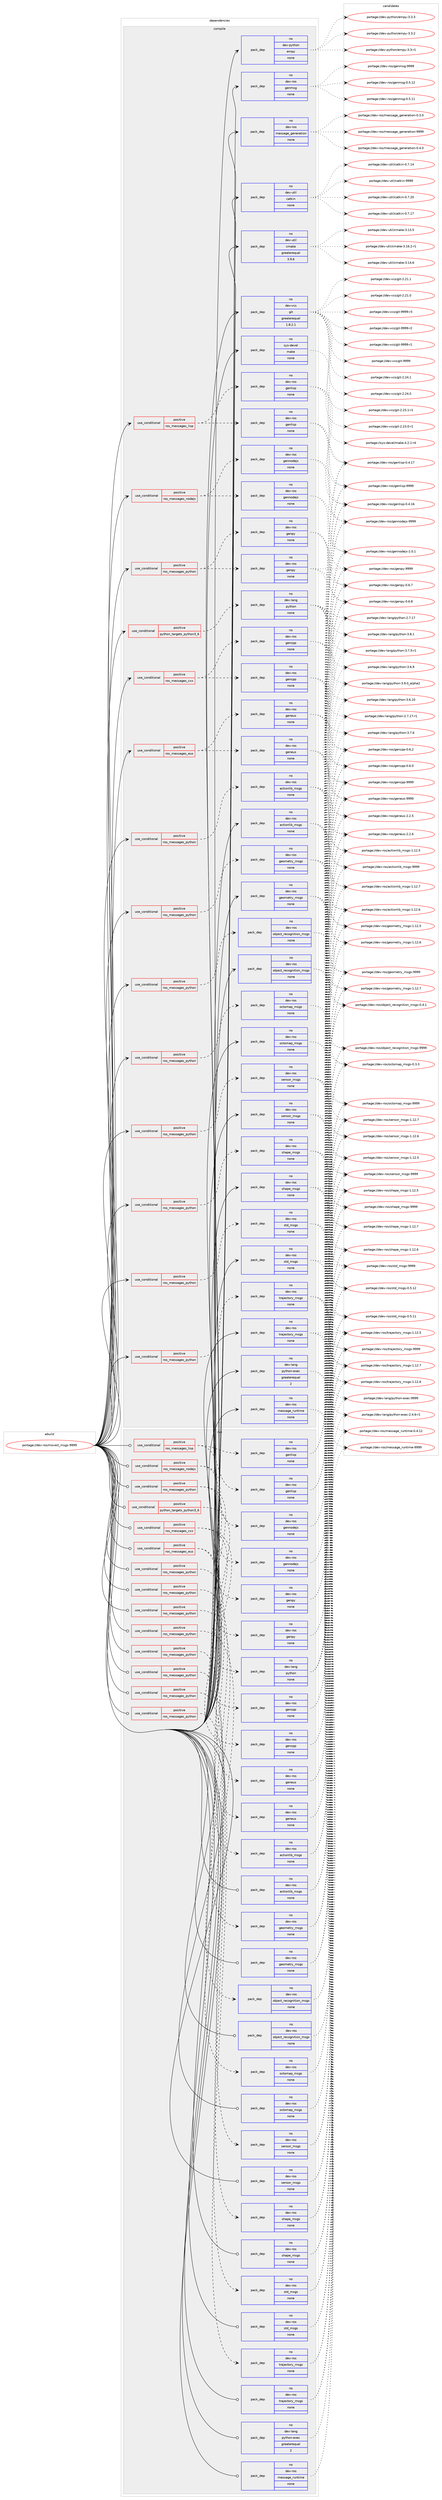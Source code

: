 digraph prolog {

# *************
# Graph options
# *************

newrank=true;
concentrate=true;
compound=true;
graph [rankdir=LR,fontname=Helvetica,fontsize=10,ranksep=1.5];#, ranksep=2.5, nodesep=0.2];
edge  [arrowhead=vee];
node  [fontname=Helvetica,fontsize=10];

# **********
# The ebuild
# **********

subgraph cluster_leftcol {
color=gray;
label=<<i>ebuild</i>>;
id [label="portage://dev-ros/moveit_msgs-9999", color=red, width=4, href="../dev-ros/moveit_msgs-9999.svg"];
}

# ****************
# The dependencies
# ****************

subgraph cluster_midcol {
color=gray;
label=<<i>dependencies</i>>;
subgraph cluster_compile {
fillcolor="#eeeeee";
style=filled;
label=<<i>compile</i>>;
subgraph cond99507 {
dependency396316 [label=<<TABLE BORDER="0" CELLBORDER="1" CELLSPACING="0" CELLPADDING="4"><TR><TD ROWSPAN="3" CELLPADDING="10">use_conditional</TD></TR><TR><TD>positive</TD></TR><TR><TD>python_targets_python3_6</TD></TR></TABLE>>, shape=none, color=red];
subgraph pack291956 {
dependency396317 [label=<<TABLE BORDER="0" CELLBORDER="1" CELLSPACING="0" CELLPADDING="4" WIDTH="220"><TR><TD ROWSPAN="6" CELLPADDING="30">pack_dep</TD></TR><TR><TD WIDTH="110">no</TD></TR><TR><TD>dev-lang</TD></TR><TR><TD>python</TD></TR><TR><TD>none</TD></TR><TR><TD></TD></TR></TABLE>>, shape=none, color=blue];
}
dependency396316:e -> dependency396317:w [weight=20,style="dashed",arrowhead="vee"];
}
id:e -> dependency396316:w [weight=20,style="solid",arrowhead="vee"];
subgraph cond99508 {
dependency396318 [label=<<TABLE BORDER="0" CELLBORDER="1" CELLSPACING="0" CELLPADDING="4"><TR><TD ROWSPAN="3" CELLPADDING="10">use_conditional</TD></TR><TR><TD>positive</TD></TR><TR><TD>ros_messages_cxx</TD></TR></TABLE>>, shape=none, color=red];
subgraph pack291957 {
dependency396319 [label=<<TABLE BORDER="0" CELLBORDER="1" CELLSPACING="0" CELLPADDING="4" WIDTH="220"><TR><TD ROWSPAN="6" CELLPADDING="30">pack_dep</TD></TR><TR><TD WIDTH="110">no</TD></TR><TR><TD>dev-ros</TD></TR><TR><TD>gencpp</TD></TR><TR><TD>none</TD></TR><TR><TD></TD></TR></TABLE>>, shape=none, color=blue];
}
dependency396318:e -> dependency396319:w [weight=20,style="dashed",arrowhead="vee"];
subgraph pack291958 {
dependency396320 [label=<<TABLE BORDER="0" CELLBORDER="1" CELLSPACING="0" CELLPADDING="4" WIDTH="220"><TR><TD ROWSPAN="6" CELLPADDING="30">pack_dep</TD></TR><TR><TD WIDTH="110">no</TD></TR><TR><TD>dev-ros</TD></TR><TR><TD>gencpp</TD></TR><TR><TD>none</TD></TR><TR><TD></TD></TR></TABLE>>, shape=none, color=blue];
}
dependency396318:e -> dependency396320:w [weight=20,style="dashed",arrowhead="vee"];
}
id:e -> dependency396318:w [weight=20,style="solid",arrowhead="vee"];
subgraph cond99509 {
dependency396321 [label=<<TABLE BORDER="0" CELLBORDER="1" CELLSPACING="0" CELLPADDING="4"><TR><TD ROWSPAN="3" CELLPADDING="10">use_conditional</TD></TR><TR><TD>positive</TD></TR><TR><TD>ros_messages_eus</TD></TR></TABLE>>, shape=none, color=red];
subgraph pack291959 {
dependency396322 [label=<<TABLE BORDER="0" CELLBORDER="1" CELLSPACING="0" CELLPADDING="4" WIDTH="220"><TR><TD ROWSPAN="6" CELLPADDING="30">pack_dep</TD></TR><TR><TD WIDTH="110">no</TD></TR><TR><TD>dev-ros</TD></TR><TR><TD>geneus</TD></TR><TR><TD>none</TD></TR><TR><TD></TD></TR></TABLE>>, shape=none, color=blue];
}
dependency396321:e -> dependency396322:w [weight=20,style="dashed",arrowhead="vee"];
subgraph pack291960 {
dependency396323 [label=<<TABLE BORDER="0" CELLBORDER="1" CELLSPACING="0" CELLPADDING="4" WIDTH="220"><TR><TD ROWSPAN="6" CELLPADDING="30">pack_dep</TD></TR><TR><TD WIDTH="110">no</TD></TR><TR><TD>dev-ros</TD></TR><TR><TD>geneus</TD></TR><TR><TD>none</TD></TR><TR><TD></TD></TR></TABLE>>, shape=none, color=blue];
}
dependency396321:e -> dependency396323:w [weight=20,style="dashed",arrowhead="vee"];
}
id:e -> dependency396321:w [weight=20,style="solid",arrowhead="vee"];
subgraph cond99510 {
dependency396324 [label=<<TABLE BORDER="0" CELLBORDER="1" CELLSPACING="0" CELLPADDING="4"><TR><TD ROWSPAN="3" CELLPADDING="10">use_conditional</TD></TR><TR><TD>positive</TD></TR><TR><TD>ros_messages_lisp</TD></TR></TABLE>>, shape=none, color=red];
subgraph pack291961 {
dependency396325 [label=<<TABLE BORDER="0" CELLBORDER="1" CELLSPACING="0" CELLPADDING="4" WIDTH="220"><TR><TD ROWSPAN="6" CELLPADDING="30">pack_dep</TD></TR><TR><TD WIDTH="110">no</TD></TR><TR><TD>dev-ros</TD></TR><TR><TD>genlisp</TD></TR><TR><TD>none</TD></TR><TR><TD></TD></TR></TABLE>>, shape=none, color=blue];
}
dependency396324:e -> dependency396325:w [weight=20,style="dashed",arrowhead="vee"];
subgraph pack291962 {
dependency396326 [label=<<TABLE BORDER="0" CELLBORDER="1" CELLSPACING="0" CELLPADDING="4" WIDTH="220"><TR><TD ROWSPAN="6" CELLPADDING="30">pack_dep</TD></TR><TR><TD WIDTH="110">no</TD></TR><TR><TD>dev-ros</TD></TR><TR><TD>genlisp</TD></TR><TR><TD>none</TD></TR><TR><TD></TD></TR></TABLE>>, shape=none, color=blue];
}
dependency396324:e -> dependency396326:w [weight=20,style="dashed",arrowhead="vee"];
}
id:e -> dependency396324:w [weight=20,style="solid",arrowhead="vee"];
subgraph cond99511 {
dependency396327 [label=<<TABLE BORDER="0" CELLBORDER="1" CELLSPACING="0" CELLPADDING="4"><TR><TD ROWSPAN="3" CELLPADDING="10">use_conditional</TD></TR><TR><TD>positive</TD></TR><TR><TD>ros_messages_nodejs</TD></TR></TABLE>>, shape=none, color=red];
subgraph pack291963 {
dependency396328 [label=<<TABLE BORDER="0" CELLBORDER="1" CELLSPACING="0" CELLPADDING="4" WIDTH="220"><TR><TD ROWSPAN="6" CELLPADDING="30">pack_dep</TD></TR><TR><TD WIDTH="110">no</TD></TR><TR><TD>dev-ros</TD></TR><TR><TD>gennodejs</TD></TR><TR><TD>none</TD></TR><TR><TD></TD></TR></TABLE>>, shape=none, color=blue];
}
dependency396327:e -> dependency396328:w [weight=20,style="dashed",arrowhead="vee"];
subgraph pack291964 {
dependency396329 [label=<<TABLE BORDER="0" CELLBORDER="1" CELLSPACING="0" CELLPADDING="4" WIDTH="220"><TR><TD ROWSPAN="6" CELLPADDING="30">pack_dep</TD></TR><TR><TD WIDTH="110">no</TD></TR><TR><TD>dev-ros</TD></TR><TR><TD>gennodejs</TD></TR><TR><TD>none</TD></TR><TR><TD></TD></TR></TABLE>>, shape=none, color=blue];
}
dependency396327:e -> dependency396329:w [weight=20,style="dashed",arrowhead="vee"];
}
id:e -> dependency396327:w [weight=20,style="solid",arrowhead="vee"];
subgraph cond99512 {
dependency396330 [label=<<TABLE BORDER="0" CELLBORDER="1" CELLSPACING="0" CELLPADDING="4"><TR><TD ROWSPAN="3" CELLPADDING="10">use_conditional</TD></TR><TR><TD>positive</TD></TR><TR><TD>ros_messages_python</TD></TR></TABLE>>, shape=none, color=red];
subgraph pack291965 {
dependency396331 [label=<<TABLE BORDER="0" CELLBORDER="1" CELLSPACING="0" CELLPADDING="4" WIDTH="220"><TR><TD ROWSPAN="6" CELLPADDING="30">pack_dep</TD></TR><TR><TD WIDTH="110">no</TD></TR><TR><TD>dev-ros</TD></TR><TR><TD>actionlib_msgs</TD></TR><TR><TD>none</TD></TR><TR><TD></TD></TR></TABLE>>, shape=none, color=blue];
}
dependency396330:e -> dependency396331:w [weight=20,style="dashed",arrowhead="vee"];
}
id:e -> dependency396330:w [weight=20,style="solid",arrowhead="vee"];
subgraph cond99513 {
dependency396332 [label=<<TABLE BORDER="0" CELLBORDER="1" CELLSPACING="0" CELLPADDING="4"><TR><TD ROWSPAN="3" CELLPADDING="10">use_conditional</TD></TR><TR><TD>positive</TD></TR><TR><TD>ros_messages_python</TD></TR></TABLE>>, shape=none, color=red];
subgraph pack291966 {
dependency396333 [label=<<TABLE BORDER="0" CELLBORDER="1" CELLSPACING="0" CELLPADDING="4" WIDTH="220"><TR><TD ROWSPAN="6" CELLPADDING="30">pack_dep</TD></TR><TR><TD WIDTH="110">no</TD></TR><TR><TD>dev-ros</TD></TR><TR><TD>genpy</TD></TR><TR><TD>none</TD></TR><TR><TD></TD></TR></TABLE>>, shape=none, color=blue];
}
dependency396332:e -> dependency396333:w [weight=20,style="dashed",arrowhead="vee"];
subgraph pack291967 {
dependency396334 [label=<<TABLE BORDER="0" CELLBORDER="1" CELLSPACING="0" CELLPADDING="4" WIDTH="220"><TR><TD ROWSPAN="6" CELLPADDING="30">pack_dep</TD></TR><TR><TD WIDTH="110">no</TD></TR><TR><TD>dev-ros</TD></TR><TR><TD>genpy</TD></TR><TR><TD>none</TD></TR><TR><TD></TD></TR></TABLE>>, shape=none, color=blue];
}
dependency396332:e -> dependency396334:w [weight=20,style="dashed",arrowhead="vee"];
}
id:e -> dependency396332:w [weight=20,style="solid",arrowhead="vee"];
subgraph cond99514 {
dependency396335 [label=<<TABLE BORDER="0" CELLBORDER="1" CELLSPACING="0" CELLPADDING="4"><TR><TD ROWSPAN="3" CELLPADDING="10">use_conditional</TD></TR><TR><TD>positive</TD></TR><TR><TD>ros_messages_python</TD></TR></TABLE>>, shape=none, color=red];
subgraph pack291968 {
dependency396336 [label=<<TABLE BORDER="0" CELLBORDER="1" CELLSPACING="0" CELLPADDING="4" WIDTH="220"><TR><TD ROWSPAN="6" CELLPADDING="30">pack_dep</TD></TR><TR><TD WIDTH="110">no</TD></TR><TR><TD>dev-ros</TD></TR><TR><TD>geometry_msgs</TD></TR><TR><TD>none</TD></TR><TR><TD></TD></TR></TABLE>>, shape=none, color=blue];
}
dependency396335:e -> dependency396336:w [weight=20,style="dashed",arrowhead="vee"];
}
id:e -> dependency396335:w [weight=20,style="solid",arrowhead="vee"];
subgraph cond99515 {
dependency396337 [label=<<TABLE BORDER="0" CELLBORDER="1" CELLSPACING="0" CELLPADDING="4"><TR><TD ROWSPAN="3" CELLPADDING="10">use_conditional</TD></TR><TR><TD>positive</TD></TR><TR><TD>ros_messages_python</TD></TR></TABLE>>, shape=none, color=red];
subgraph pack291969 {
dependency396338 [label=<<TABLE BORDER="0" CELLBORDER="1" CELLSPACING="0" CELLPADDING="4" WIDTH="220"><TR><TD ROWSPAN="6" CELLPADDING="30">pack_dep</TD></TR><TR><TD WIDTH="110">no</TD></TR><TR><TD>dev-ros</TD></TR><TR><TD>object_recognition_msgs</TD></TR><TR><TD>none</TD></TR><TR><TD></TD></TR></TABLE>>, shape=none, color=blue];
}
dependency396337:e -> dependency396338:w [weight=20,style="dashed",arrowhead="vee"];
}
id:e -> dependency396337:w [weight=20,style="solid",arrowhead="vee"];
subgraph cond99516 {
dependency396339 [label=<<TABLE BORDER="0" CELLBORDER="1" CELLSPACING="0" CELLPADDING="4"><TR><TD ROWSPAN="3" CELLPADDING="10">use_conditional</TD></TR><TR><TD>positive</TD></TR><TR><TD>ros_messages_python</TD></TR></TABLE>>, shape=none, color=red];
subgraph pack291970 {
dependency396340 [label=<<TABLE BORDER="0" CELLBORDER="1" CELLSPACING="0" CELLPADDING="4" WIDTH="220"><TR><TD ROWSPAN="6" CELLPADDING="30">pack_dep</TD></TR><TR><TD WIDTH="110">no</TD></TR><TR><TD>dev-ros</TD></TR><TR><TD>octomap_msgs</TD></TR><TR><TD>none</TD></TR><TR><TD></TD></TR></TABLE>>, shape=none, color=blue];
}
dependency396339:e -> dependency396340:w [weight=20,style="dashed",arrowhead="vee"];
}
id:e -> dependency396339:w [weight=20,style="solid",arrowhead="vee"];
subgraph cond99517 {
dependency396341 [label=<<TABLE BORDER="0" CELLBORDER="1" CELLSPACING="0" CELLPADDING="4"><TR><TD ROWSPAN="3" CELLPADDING="10">use_conditional</TD></TR><TR><TD>positive</TD></TR><TR><TD>ros_messages_python</TD></TR></TABLE>>, shape=none, color=red];
subgraph pack291971 {
dependency396342 [label=<<TABLE BORDER="0" CELLBORDER="1" CELLSPACING="0" CELLPADDING="4" WIDTH="220"><TR><TD ROWSPAN="6" CELLPADDING="30">pack_dep</TD></TR><TR><TD WIDTH="110">no</TD></TR><TR><TD>dev-ros</TD></TR><TR><TD>sensor_msgs</TD></TR><TR><TD>none</TD></TR><TR><TD></TD></TR></TABLE>>, shape=none, color=blue];
}
dependency396341:e -> dependency396342:w [weight=20,style="dashed",arrowhead="vee"];
}
id:e -> dependency396341:w [weight=20,style="solid",arrowhead="vee"];
subgraph cond99518 {
dependency396343 [label=<<TABLE BORDER="0" CELLBORDER="1" CELLSPACING="0" CELLPADDING="4"><TR><TD ROWSPAN="3" CELLPADDING="10">use_conditional</TD></TR><TR><TD>positive</TD></TR><TR><TD>ros_messages_python</TD></TR></TABLE>>, shape=none, color=red];
subgraph pack291972 {
dependency396344 [label=<<TABLE BORDER="0" CELLBORDER="1" CELLSPACING="0" CELLPADDING="4" WIDTH="220"><TR><TD ROWSPAN="6" CELLPADDING="30">pack_dep</TD></TR><TR><TD WIDTH="110">no</TD></TR><TR><TD>dev-ros</TD></TR><TR><TD>shape_msgs</TD></TR><TR><TD>none</TD></TR><TR><TD></TD></TR></TABLE>>, shape=none, color=blue];
}
dependency396343:e -> dependency396344:w [weight=20,style="dashed",arrowhead="vee"];
}
id:e -> dependency396343:w [weight=20,style="solid",arrowhead="vee"];
subgraph cond99519 {
dependency396345 [label=<<TABLE BORDER="0" CELLBORDER="1" CELLSPACING="0" CELLPADDING="4"><TR><TD ROWSPAN="3" CELLPADDING="10">use_conditional</TD></TR><TR><TD>positive</TD></TR><TR><TD>ros_messages_python</TD></TR></TABLE>>, shape=none, color=red];
subgraph pack291973 {
dependency396346 [label=<<TABLE BORDER="0" CELLBORDER="1" CELLSPACING="0" CELLPADDING="4" WIDTH="220"><TR><TD ROWSPAN="6" CELLPADDING="30">pack_dep</TD></TR><TR><TD WIDTH="110">no</TD></TR><TR><TD>dev-ros</TD></TR><TR><TD>std_msgs</TD></TR><TR><TD>none</TD></TR><TR><TD></TD></TR></TABLE>>, shape=none, color=blue];
}
dependency396345:e -> dependency396346:w [weight=20,style="dashed",arrowhead="vee"];
}
id:e -> dependency396345:w [weight=20,style="solid",arrowhead="vee"];
subgraph cond99520 {
dependency396347 [label=<<TABLE BORDER="0" CELLBORDER="1" CELLSPACING="0" CELLPADDING="4"><TR><TD ROWSPAN="3" CELLPADDING="10">use_conditional</TD></TR><TR><TD>positive</TD></TR><TR><TD>ros_messages_python</TD></TR></TABLE>>, shape=none, color=red];
subgraph pack291974 {
dependency396348 [label=<<TABLE BORDER="0" CELLBORDER="1" CELLSPACING="0" CELLPADDING="4" WIDTH="220"><TR><TD ROWSPAN="6" CELLPADDING="30">pack_dep</TD></TR><TR><TD WIDTH="110">no</TD></TR><TR><TD>dev-ros</TD></TR><TR><TD>trajectory_msgs</TD></TR><TR><TD>none</TD></TR><TR><TD></TD></TR></TABLE>>, shape=none, color=blue];
}
dependency396347:e -> dependency396348:w [weight=20,style="dashed",arrowhead="vee"];
}
id:e -> dependency396347:w [weight=20,style="solid",arrowhead="vee"];
subgraph pack291975 {
dependency396349 [label=<<TABLE BORDER="0" CELLBORDER="1" CELLSPACING="0" CELLPADDING="4" WIDTH="220"><TR><TD ROWSPAN="6" CELLPADDING="30">pack_dep</TD></TR><TR><TD WIDTH="110">no</TD></TR><TR><TD>dev-lang</TD></TR><TR><TD>python-exec</TD></TR><TR><TD>greaterequal</TD></TR><TR><TD>2</TD></TR></TABLE>>, shape=none, color=blue];
}
id:e -> dependency396349:w [weight=20,style="solid",arrowhead="vee"];
subgraph pack291976 {
dependency396350 [label=<<TABLE BORDER="0" CELLBORDER="1" CELLSPACING="0" CELLPADDING="4" WIDTH="220"><TR><TD ROWSPAN="6" CELLPADDING="30">pack_dep</TD></TR><TR><TD WIDTH="110">no</TD></TR><TR><TD>dev-python</TD></TR><TR><TD>empy</TD></TR><TR><TD>none</TD></TR><TR><TD></TD></TR></TABLE>>, shape=none, color=blue];
}
id:e -> dependency396350:w [weight=20,style="solid",arrowhead="vee"];
subgraph pack291977 {
dependency396351 [label=<<TABLE BORDER="0" CELLBORDER="1" CELLSPACING="0" CELLPADDING="4" WIDTH="220"><TR><TD ROWSPAN="6" CELLPADDING="30">pack_dep</TD></TR><TR><TD WIDTH="110">no</TD></TR><TR><TD>dev-ros</TD></TR><TR><TD>actionlib_msgs</TD></TR><TR><TD>none</TD></TR><TR><TD></TD></TR></TABLE>>, shape=none, color=blue];
}
id:e -> dependency396351:w [weight=20,style="solid",arrowhead="vee"];
subgraph pack291978 {
dependency396352 [label=<<TABLE BORDER="0" CELLBORDER="1" CELLSPACING="0" CELLPADDING="4" WIDTH="220"><TR><TD ROWSPAN="6" CELLPADDING="30">pack_dep</TD></TR><TR><TD WIDTH="110">no</TD></TR><TR><TD>dev-ros</TD></TR><TR><TD>genmsg</TD></TR><TR><TD>none</TD></TR><TR><TD></TD></TR></TABLE>>, shape=none, color=blue];
}
id:e -> dependency396352:w [weight=20,style="solid",arrowhead="vee"];
subgraph pack291979 {
dependency396353 [label=<<TABLE BORDER="0" CELLBORDER="1" CELLSPACING="0" CELLPADDING="4" WIDTH="220"><TR><TD ROWSPAN="6" CELLPADDING="30">pack_dep</TD></TR><TR><TD WIDTH="110">no</TD></TR><TR><TD>dev-ros</TD></TR><TR><TD>geometry_msgs</TD></TR><TR><TD>none</TD></TR><TR><TD></TD></TR></TABLE>>, shape=none, color=blue];
}
id:e -> dependency396353:w [weight=20,style="solid",arrowhead="vee"];
subgraph pack291980 {
dependency396354 [label=<<TABLE BORDER="0" CELLBORDER="1" CELLSPACING="0" CELLPADDING="4" WIDTH="220"><TR><TD ROWSPAN="6" CELLPADDING="30">pack_dep</TD></TR><TR><TD WIDTH="110">no</TD></TR><TR><TD>dev-ros</TD></TR><TR><TD>message_generation</TD></TR><TR><TD>none</TD></TR><TR><TD></TD></TR></TABLE>>, shape=none, color=blue];
}
id:e -> dependency396354:w [weight=20,style="solid",arrowhead="vee"];
subgraph pack291981 {
dependency396355 [label=<<TABLE BORDER="0" CELLBORDER="1" CELLSPACING="0" CELLPADDING="4" WIDTH="220"><TR><TD ROWSPAN="6" CELLPADDING="30">pack_dep</TD></TR><TR><TD WIDTH="110">no</TD></TR><TR><TD>dev-ros</TD></TR><TR><TD>message_runtime</TD></TR><TR><TD>none</TD></TR><TR><TD></TD></TR></TABLE>>, shape=none, color=blue];
}
id:e -> dependency396355:w [weight=20,style="solid",arrowhead="vee"];
subgraph pack291982 {
dependency396356 [label=<<TABLE BORDER="0" CELLBORDER="1" CELLSPACING="0" CELLPADDING="4" WIDTH="220"><TR><TD ROWSPAN="6" CELLPADDING="30">pack_dep</TD></TR><TR><TD WIDTH="110">no</TD></TR><TR><TD>dev-ros</TD></TR><TR><TD>object_recognition_msgs</TD></TR><TR><TD>none</TD></TR><TR><TD></TD></TR></TABLE>>, shape=none, color=blue];
}
id:e -> dependency396356:w [weight=20,style="solid",arrowhead="vee"];
subgraph pack291983 {
dependency396357 [label=<<TABLE BORDER="0" CELLBORDER="1" CELLSPACING="0" CELLPADDING="4" WIDTH="220"><TR><TD ROWSPAN="6" CELLPADDING="30">pack_dep</TD></TR><TR><TD WIDTH="110">no</TD></TR><TR><TD>dev-ros</TD></TR><TR><TD>octomap_msgs</TD></TR><TR><TD>none</TD></TR><TR><TD></TD></TR></TABLE>>, shape=none, color=blue];
}
id:e -> dependency396357:w [weight=20,style="solid",arrowhead="vee"];
subgraph pack291984 {
dependency396358 [label=<<TABLE BORDER="0" CELLBORDER="1" CELLSPACING="0" CELLPADDING="4" WIDTH="220"><TR><TD ROWSPAN="6" CELLPADDING="30">pack_dep</TD></TR><TR><TD WIDTH="110">no</TD></TR><TR><TD>dev-ros</TD></TR><TR><TD>sensor_msgs</TD></TR><TR><TD>none</TD></TR><TR><TD></TD></TR></TABLE>>, shape=none, color=blue];
}
id:e -> dependency396358:w [weight=20,style="solid",arrowhead="vee"];
subgraph pack291985 {
dependency396359 [label=<<TABLE BORDER="0" CELLBORDER="1" CELLSPACING="0" CELLPADDING="4" WIDTH="220"><TR><TD ROWSPAN="6" CELLPADDING="30">pack_dep</TD></TR><TR><TD WIDTH="110">no</TD></TR><TR><TD>dev-ros</TD></TR><TR><TD>shape_msgs</TD></TR><TR><TD>none</TD></TR><TR><TD></TD></TR></TABLE>>, shape=none, color=blue];
}
id:e -> dependency396359:w [weight=20,style="solid",arrowhead="vee"];
subgraph pack291986 {
dependency396360 [label=<<TABLE BORDER="0" CELLBORDER="1" CELLSPACING="0" CELLPADDING="4" WIDTH="220"><TR><TD ROWSPAN="6" CELLPADDING="30">pack_dep</TD></TR><TR><TD WIDTH="110">no</TD></TR><TR><TD>dev-ros</TD></TR><TR><TD>std_msgs</TD></TR><TR><TD>none</TD></TR><TR><TD></TD></TR></TABLE>>, shape=none, color=blue];
}
id:e -> dependency396360:w [weight=20,style="solid",arrowhead="vee"];
subgraph pack291987 {
dependency396361 [label=<<TABLE BORDER="0" CELLBORDER="1" CELLSPACING="0" CELLPADDING="4" WIDTH="220"><TR><TD ROWSPAN="6" CELLPADDING="30">pack_dep</TD></TR><TR><TD WIDTH="110">no</TD></TR><TR><TD>dev-ros</TD></TR><TR><TD>trajectory_msgs</TD></TR><TR><TD>none</TD></TR><TR><TD></TD></TR></TABLE>>, shape=none, color=blue];
}
id:e -> dependency396361:w [weight=20,style="solid",arrowhead="vee"];
subgraph pack291988 {
dependency396362 [label=<<TABLE BORDER="0" CELLBORDER="1" CELLSPACING="0" CELLPADDING="4" WIDTH="220"><TR><TD ROWSPAN="6" CELLPADDING="30">pack_dep</TD></TR><TR><TD WIDTH="110">no</TD></TR><TR><TD>dev-util</TD></TR><TR><TD>catkin</TD></TR><TR><TD>none</TD></TR><TR><TD></TD></TR></TABLE>>, shape=none, color=blue];
}
id:e -> dependency396362:w [weight=20,style="solid",arrowhead="vee"];
subgraph pack291989 {
dependency396363 [label=<<TABLE BORDER="0" CELLBORDER="1" CELLSPACING="0" CELLPADDING="4" WIDTH="220"><TR><TD ROWSPAN="6" CELLPADDING="30">pack_dep</TD></TR><TR><TD WIDTH="110">no</TD></TR><TR><TD>dev-util</TD></TR><TR><TD>cmake</TD></TR><TR><TD>greaterequal</TD></TR><TR><TD>3.9.6</TD></TR></TABLE>>, shape=none, color=blue];
}
id:e -> dependency396363:w [weight=20,style="solid",arrowhead="vee"];
subgraph pack291990 {
dependency396364 [label=<<TABLE BORDER="0" CELLBORDER="1" CELLSPACING="0" CELLPADDING="4" WIDTH="220"><TR><TD ROWSPAN="6" CELLPADDING="30">pack_dep</TD></TR><TR><TD WIDTH="110">no</TD></TR><TR><TD>dev-vcs</TD></TR><TR><TD>git</TD></TR><TR><TD>greaterequal</TD></TR><TR><TD>1.8.2.1</TD></TR></TABLE>>, shape=none, color=blue];
}
id:e -> dependency396364:w [weight=20,style="solid",arrowhead="vee"];
subgraph pack291991 {
dependency396365 [label=<<TABLE BORDER="0" CELLBORDER="1" CELLSPACING="0" CELLPADDING="4" WIDTH="220"><TR><TD ROWSPAN="6" CELLPADDING="30">pack_dep</TD></TR><TR><TD WIDTH="110">no</TD></TR><TR><TD>sys-devel</TD></TR><TR><TD>make</TD></TR><TR><TD>none</TD></TR><TR><TD></TD></TR></TABLE>>, shape=none, color=blue];
}
id:e -> dependency396365:w [weight=20,style="solid",arrowhead="vee"];
}
subgraph cluster_compileandrun {
fillcolor="#eeeeee";
style=filled;
label=<<i>compile and run</i>>;
}
subgraph cluster_run {
fillcolor="#eeeeee";
style=filled;
label=<<i>run</i>>;
subgraph cond99521 {
dependency396366 [label=<<TABLE BORDER="0" CELLBORDER="1" CELLSPACING="0" CELLPADDING="4"><TR><TD ROWSPAN="3" CELLPADDING="10">use_conditional</TD></TR><TR><TD>positive</TD></TR><TR><TD>python_targets_python3_6</TD></TR></TABLE>>, shape=none, color=red];
subgraph pack291992 {
dependency396367 [label=<<TABLE BORDER="0" CELLBORDER="1" CELLSPACING="0" CELLPADDING="4" WIDTH="220"><TR><TD ROWSPAN="6" CELLPADDING="30">pack_dep</TD></TR><TR><TD WIDTH="110">no</TD></TR><TR><TD>dev-lang</TD></TR><TR><TD>python</TD></TR><TR><TD>none</TD></TR><TR><TD></TD></TR></TABLE>>, shape=none, color=blue];
}
dependency396366:e -> dependency396367:w [weight=20,style="dashed",arrowhead="vee"];
}
id:e -> dependency396366:w [weight=20,style="solid",arrowhead="odot"];
subgraph cond99522 {
dependency396368 [label=<<TABLE BORDER="0" CELLBORDER="1" CELLSPACING="0" CELLPADDING="4"><TR><TD ROWSPAN="3" CELLPADDING="10">use_conditional</TD></TR><TR><TD>positive</TD></TR><TR><TD>ros_messages_cxx</TD></TR></TABLE>>, shape=none, color=red];
subgraph pack291993 {
dependency396369 [label=<<TABLE BORDER="0" CELLBORDER="1" CELLSPACING="0" CELLPADDING="4" WIDTH="220"><TR><TD ROWSPAN="6" CELLPADDING="30">pack_dep</TD></TR><TR><TD WIDTH="110">no</TD></TR><TR><TD>dev-ros</TD></TR><TR><TD>gencpp</TD></TR><TR><TD>none</TD></TR><TR><TD></TD></TR></TABLE>>, shape=none, color=blue];
}
dependency396368:e -> dependency396369:w [weight=20,style="dashed",arrowhead="vee"];
subgraph pack291994 {
dependency396370 [label=<<TABLE BORDER="0" CELLBORDER="1" CELLSPACING="0" CELLPADDING="4" WIDTH="220"><TR><TD ROWSPAN="6" CELLPADDING="30">pack_dep</TD></TR><TR><TD WIDTH="110">no</TD></TR><TR><TD>dev-ros</TD></TR><TR><TD>gencpp</TD></TR><TR><TD>none</TD></TR><TR><TD></TD></TR></TABLE>>, shape=none, color=blue];
}
dependency396368:e -> dependency396370:w [weight=20,style="dashed",arrowhead="vee"];
}
id:e -> dependency396368:w [weight=20,style="solid",arrowhead="odot"];
subgraph cond99523 {
dependency396371 [label=<<TABLE BORDER="0" CELLBORDER="1" CELLSPACING="0" CELLPADDING="4"><TR><TD ROWSPAN="3" CELLPADDING="10">use_conditional</TD></TR><TR><TD>positive</TD></TR><TR><TD>ros_messages_eus</TD></TR></TABLE>>, shape=none, color=red];
subgraph pack291995 {
dependency396372 [label=<<TABLE BORDER="0" CELLBORDER="1" CELLSPACING="0" CELLPADDING="4" WIDTH="220"><TR><TD ROWSPAN="6" CELLPADDING="30">pack_dep</TD></TR><TR><TD WIDTH="110">no</TD></TR><TR><TD>dev-ros</TD></TR><TR><TD>geneus</TD></TR><TR><TD>none</TD></TR><TR><TD></TD></TR></TABLE>>, shape=none, color=blue];
}
dependency396371:e -> dependency396372:w [weight=20,style="dashed",arrowhead="vee"];
subgraph pack291996 {
dependency396373 [label=<<TABLE BORDER="0" CELLBORDER="1" CELLSPACING="0" CELLPADDING="4" WIDTH="220"><TR><TD ROWSPAN="6" CELLPADDING="30">pack_dep</TD></TR><TR><TD WIDTH="110">no</TD></TR><TR><TD>dev-ros</TD></TR><TR><TD>geneus</TD></TR><TR><TD>none</TD></TR><TR><TD></TD></TR></TABLE>>, shape=none, color=blue];
}
dependency396371:e -> dependency396373:w [weight=20,style="dashed",arrowhead="vee"];
}
id:e -> dependency396371:w [weight=20,style="solid",arrowhead="odot"];
subgraph cond99524 {
dependency396374 [label=<<TABLE BORDER="0" CELLBORDER="1" CELLSPACING="0" CELLPADDING="4"><TR><TD ROWSPAN="3" CELLPADDING="10">use_conditional</TD></TR><TR><TD>positive</TD></TR><TR><TD>ros_messages_lisp</TD></TR></TABLE>>, shape=none, color=red];
subgraph pack291997 {
dependency396375 [label=<<TABLE BORDER="0" CELLBORDER="1" CELLSPACING="0" CELLPADDING="4" WIDTH="220"><TR><TD ROWSPAN="6" CELLPADDING="30">pack_dep</TD></TR><TR><TD WIDTH="110">no</TD></TR><TR><TD>dev-ros</TD></TR><TR><TD>genlisp</TD></TR><TR><TD>none</TD></TR><TR><TD></TD></TR></TABLE>>, shape=none, color=blue];
}
dependency396374:e -> dependency396375:w [weight=20,style="dashed",arrowhead="vee"];
subgraph pack291998 {
dependency396376 [label=<<TABLE BORDER="0" CELLBORDER="1" CELLSPACING="0" CELLPADDING="4" WIDTH="220"><TR><TD ROWSPAN="6" CELLPADDING="30">pack_dep</TD></TR><TR><TD WIDTH="110">no</TD></TR><TR><TD>dev-ros</TD></TR><TR><TD>genlisp</TD></TR><TR><TD>none</TD></TR><TR><TD></TD></TR></TABLE>>, shape=none, color=blue];
}
dependency396374:e -> dependency396376:w [weight=20,style="dashed",arrowhead="vee"];
}
id:e -> dependency396374:w [weight=20,style="solid",arrowhead="odot"];
subgraph cond99525 {
dependency396377 [label=<<TABLE BORDER="0" CELLBORDER="1" CELLSPACING="0" CELLPADDING="4"><TR><TD ROWSPAN="3" CELLPADDING="10">use_conditional</TD></TR><TR><TD>positive</TD></TR><TR><TD>ros_messages_nodejs</TD></TR></TABLE>>, shape=none, color=red];
subgraph pack291999 {
dependency396378 [label=<<TABLE BORDER="0" CELLBORDER="1" CELLSPACING="0" CELLPADDING="4" WIDTH="220"><TR><TD ROWSPAN="6" CELLPADDING="30">pack_dep</TD></TR><TR><TD WIDTH="110">no</TD></TR><TR><TD>dev-ros</TD></TR><TR><TD>gennodejs</TD></TR><TR><TD>none</TD></TR><TR><TD></TD></TR></TABLE>>, shape=none, color=blue];
}
dependency396377:e -> dependency396378:w [weight=20,style="dashed",arrowhead="vee"];
subgraph pack292000 {
dependency396379 [label=<<TABLE BORDER="0" CELLBORDER="1" CELLSPACING="0" CELLPADDING="4" WIDTH="220"><TR><TD ROWSPAN="6" CELLPADDING="30">pack_dep</TD></TR><TR><TD WIDTH="110">no</TD></TR><TR><TD>dev-ros</TD></TR><TR><TD>gennodejs</TD></TR><TR><TD>none</TD></TR><TR><TD></TD></TR></TABLE>>, shape=none, color=blue];
}
dependency396377:e -> dependency396379:w [weight=20,style="dashed",arrowhead="vee"];
}
id:e -> dependency396377:w [weight=20,style="solid",arrowhead="odot"];
subgraph cond99526 {
dependency396380 [label=<<TABLE BORDER="0" CELLBORDER="1" CELLSPACING="0" CELLPADDING="4"><TR><TD ROWSPAN="3" CELLPADDING="10">use_conditional</TD></TR><TR><TD>positive</TD></TR><TR><TD>ros_messages_python</TD></TR></TABLE>>, shape=none, color=red];
subgraph pack292001 {
dependency396381 [label=<<TABLE BORDER="0" CELLBORDER="1" CELLSPACING="0" CELLPADDING="4" WIDTH="220"><TR><TD ROWSPAN="6" CELLPADDING="30">pack_dep</TD></TR><TR><TD WIDTH="110">no</TD></TR><TR><TD>dev-ros</TD></TR><TR><TD>actionlib_msgs</TD></TR><TR><TD>none</TD></TR><TR><TD></TD></TR></TABLE>>, shape=none, color=blue];
}
dependency396380:e -> dependency396381:w [weight=20,style="dashed",arrowhead="vee"];
}
id:e -> dependency396380:w [weight=20,style="solid",arrowhead="odot"];
subgraph cond99527 {
dependency396382 [label=<<TABLE BORDER="0" CELLBORDER="1" CELLSPACING="0" CELLPADDING="4"><TR><TD ROWSPAN="3" CELLPADDING="10">use_conditional</TD></TR><TR><TD>positive</TD></TR><TR><TD>ros_messages_python</TD></TR></TABLE>>, shape=none, color=red];
subgraph pack292002 {
dependency396383 [label=<<TABLE BORDER="0" CELLBORDER="1" CELLSPACING="0" CELLPADDING="4" WIDTH="220"><TR><TD ROWSPAN="6" CELLPADDING="30">pack_dep</TD></TR><TR><TD WIDTH="110">no</TD></TR><TR><TD>dev-ros</TD></TR><TR><TD>genpy</TD></TR><TR><TD>none</TD></TR><TR><TD></TD></TR></TABLE>>, shape=none, color=blue];
}
dependency396382:e -> dependency396383:w [weight=20,style="dashed",arrowhead="vee"];
subgraph pack292003 {
dependency396384 [label=<<TABLE BORDER="0" CELLBORDER="1" CELLSPACING="0" CELLPADDING="4" WIDTH="220"><TR><TD ROWSPAN="6" CELLPADDING="30">pack_dep</TD></TR><TR><TD WIDTH="110">no</TD></TR><TR><TD>dev-ros</TD></TR><TR><TD>genpy</TD></TR><TR><TD>none</TD></TR><TR><TD></TD></TR></TABLE>>, shape=none, color=blue];
}
dependency396382:e -> dependency396384:w [weight=20,style="dashed",arrowhead="vee"];
}
id:e -> dependency396382:w [weight=20,style="solid",arrowhead="odot"];
subgraph cond99528 {
dependency396385 [label=<<TABLE BORDER="0" CELLBORDER="1" CELLSPACING="0" CELLPADDING="4"><TR><TD ROWSPAN="3" CELLPADDING="10">use_conditional</TD></TR><TR><TD>positive</TD></TR><TR><TD>ros_messages_python</TD></TR></TABLE>>, shape=none, color=red];
subgraph pack292004 {
dependency396386 [label=<<TABLE BORDER="0" CELLBORDER="1" CELLSPACING="0" CELLPADDING="4" WIDTH="220"><TR><TD ROWSPAN="6" CELLPADDING="30">pack_dep</TD></TR><TR><TD WIDTH="110">no</TD></TR><TR><TD>dev-ros</TD></TR><TR><TD>geometry_msgs</TD></TR><TR><TD>none</TD></TR><TR><TD></TD></TR></TABLE>>, shape=none, color=blue];
}
dependency396385:e -> dependency396386:w [weight=20,style="dashed",arrowhead="vee"];
}
id:e -> dependency396385:w [weight=20,style="solid",arrowhead="odot"];
subgraph cond99529 {
dependency396387 [label=<<TABLE BORDER="0" CELLBORDER="1" CELLSPACING="0" CELLPADDING="4"><TR><TD ROWSPAN="3" CELLPADDING="10">use_conditional</TD></TR><TR><TD>positive</TD></TR><TR><TD>ros_messages_python</TD></TR></TABLE>>, shape=none, color=red];
subgraph pack292005 {
dependency396388 [label=<<TABLE BORDER="0" CELLBORDER="1" CELLSPACING="0" CELLPADDING="4" WIDTH="220"><TR><TD ROWSPAN="6" CELLPADDING="30">pack_dep</TD></TR><TR><TD WIDTH="110">no</TD></TR><TR><TD>dev-ros</TD></TR><TR><TD>object_recognition_msgs</TD></TR><TR><TD>none</TD></TR><TR><TD></TD></TR></TABLE>>, shape=none, color=blue];
}
dependency396387:e -> dependency396388:w [weight=20,style="dashed",arrowhead="vee"];
}
id:e -> dependency396387:w [weight=20,style="solid",arrowhead="odot"];
subgraph cond99530 {
dependency396389 [label=<<TABLE BORDER="0" CELLBORDER="1" CELLSPACING="0" CELLPADDING="4"><TR><TD ROWSPAN="3" CELLPADDING="10">use_conditional</TD></TR><TR><TD>positive</TD></TR><TR><TD>ros_messages_python</TD></TR></TABLE>>, shape=none, color=red];
subgraph pack292006 {
dependency396390 [label=<<TABLE BORDER="0" CELLBORDER="1" CELLSPACING="0" CELLPADDING="4" WIDTH="220"><TR><TD ROWSPAN="6" CELLPADDING="30">pack_dep</TD></TR><TR><TD WIDTH="110">no</TD></TR><TR><TD>dev-ros</TD></TR><TR><TD>octomap_msgs</TD></TR><TR><TD>none</TD></TR><TR><TD></TD></TR></TABLE>>, shape=none, color=blue];
}
dependency396389:e -> dependency396390:w [weight=20,style="dashed",arrowhead="vee"];
}
id:e -> dependency396389:w [weight=20,style="solid",arrowhead="odot"];
subgraph cond99531 {
dependency396391 [label=<<TABLE BORDER="0" CELLBORDER="1" CELLSPACING="0" CELLPADDING="4"><TR><TD ROWSPAN="3" CELLPADDING="10">use_conditional</TD></TR><TR><TD>positive</TD></TR><TR><TD>ros_messages_python</TD></TR></TABLE>>, shape=none, color=red];
subgraph pack292007 {
dependency396392 [label=<<TABLE BORDER="0" CELLBORDER="1" CELLSPACING="0" CELLPADDING="4" WIDTH="220"><TR><TD ROWSPAN="6" CELLPADDING="30">pack_dep</TD></TR><TR><TD WIDTH="110">no</TD></TR><TR><TD>dev-ros</TD></TR><TR><TD>sensor_msgs</TD></TR><TR><TD>none</TD></TR><TR><TD></TD></TR></TABLE>>, shape=none, color=blue];
}
dependency396391:e -> dependency396392:w [weight=20,style="dashed",arrowhead="vee"];
}
id:e -> dependency396391:w [weight=20,style="solid",arrowhead="odot"];
subgraph cond99532 {
dependency396393 [label=<<TABLE BORDER="0" CELLBORDER="1" CELLSPACING="0" CELLPADDING="4"><TR><TD ROWSPAN="3" CELLPADDING="10">use_conditional</TD></TR><TR><TD>positive</TD></TR><TR><TD>ros_messages_python</TD></TR></TABLE>>, shape=none, color=red];
subgraph pack292008 {
dependency396394 [label=<<TABLE BORDER="0" CELLBORDER="1" CELLSPACING="0" CELLPADDING="4" WIDTH="220"><TR><TD ROWSPAN="6" CELLPADDING="30">pack_dep</TD></TR><TR><TD WIDTH="110">no</TD></TR><TR><TD>dev-ros</TD></TR><TR><TD>shape_msgs</TD></TR><TR><TD>none</TD></TR><TR><TD></TD></TR></TABLE>>, shape=none, color=blue];
}
dependency396393:e -> dependency396394:w [weight=20,style="dashed",arrowhead="vee"];
}
id:e -> dependency396393:w [weight=20,style="solid",arrowhead="odot"];
subgraph cond99533 {
dependency396395 [label=<<TABLE BORDER="0" CELLBORDER="1" CELLSPACING="0" CELLPADDING="4"><TR><TD ROWSPAN="3" CELLPADDING="10">use_conditional</TD></TR><TR><TD>positive</TD></TR><TR><TD>ros_messages_python</TD></TR></TABLE>>, shape=none, color=red];
subgraph pack292009 {
dependency396396 [label=<<TABLE BORDER="0" CELLBORDER="1" CELLSPACING="0" CELLPADDING="4" WIDTH="220"><TR><TD ROWSPAN="6" CELLPADDING="30">pack_dep</TD></TR><TR><TD WIDTH="110">no</TD></TR><TR><TD>dev-ros</TD></TR><TR><TD>std_msgs</TD></TR><TR><TD>none</TD></TR><TR><TD></TD></TR></TABLE>>, shape=none, color=blue];
}
dependency396395:e -> dependency396396:w [weight=20,style="dashed",arrowhead="vee"];
}
id:e -> dependency396395:w [weight=20,style="solid",arrowhead="odot"];
subgraph cond99534 {
dependency396397 [label=<<TABLE BORDER="0" CELLBORDER="1" CELLSPACING="0" CELLPADDING="4"><TR><TD ROWSPAN="3" CELLPADDING="10">use_conditional</TD></TR><TR><TD>positive</TD></TR><TR><TD>ros_messages_python</TD></TR></TABLE>>, shape=none, color=red];
subgraph pack292010 {
dependency396398 [label=<<TABLE BORDER="0" CELLBORDER="1" CELLSPACING="0" CELLPADDING="4" WIDTH="220"><TR><TD ROWSPAN="6" CELLPADDING="30">pack_dep</TD></TR><TR><TD WIDTH="110">no</TD></TR><TR><TD>dev-ros</TD></TR><TR><TD>trajectory_msgs</TD></TR><TR><TD>none</TD></TR><TR><TD></TD></TR></TABLE>>, shape=none, color=blue];
}
dependency396397:e -> dependency396398:w [weight=20,style="dashed",arrowhead="vee"];
}
id:e -> dependency396397:w [weight=20,style="solid",arrowhead="odot"];
subgraph pack292011 {
dependency396399 [label=<<TABLE BORDER="0" CELLBORDER="1" CELLSPACING="0" CELLPADDING="4" WIDTH="220"><TR><TD ROWSPAN="6" CELLPADDING="30">pack_dep</TD></TR><TR><TD WIDTH="110">no</TD></TR><TR><TD>dev-lang</TD></TR><TR><TD>python-exec</TD></TR><TR><TD>greaterequal</TD></TR><TR><TD>2</TD></TR></TABLE>>, shape=none, color=blue];
}
id:e -> dependency396399:w [weight=20,style="solid",arrowhead="odot"];
subgraph pack292012 {
dependency396400 [label=<<TABLE BORDER="0" CELLBORDER="1" CELLSPACING="0" CELLPADDING="4" WIDTH="220"><TR><TD ROWSPAN="6" CELLPADDING="30">pack_dep</TD></TR><TR><TD WIDTH="110">no</TD></TR><TR><TD>dev-ros</TD></TR><TR><TD>actionlib_msgs</TD></TR><TR><TD>none</TD></TR><TR><TD></TD></TR></TABLE>>, shape=none, color=blue];
}
id:e -> dependency396400:w [weight=20,style="solid",arrowhead="odot"];
subgraph pack292013 {
dependency396401 [label=<<TABLE BORDER="0" CELLBORDER="1" CELLSPACING="0" CELLPADDING="4" WIDTH="220"><TR><TD ROWSPAN="6" CELLPADDING="30">pack_dep</TD></TR><TR><TD WIDTH="110">no</TD></TR><TR><TD>dev-ros</TD></TR><TR><TD>geometry_msgs</TD></TR><TR><TD>none</TD></TR><TR><TD></TD></TR></TABLE>>, shape=none, color=blue];
}
id:e -> dependency396401:w [weight=20,style="solid",arrowhead="odot"];
subgraph pack292014 {
dependency396402 [label=<<TABLE BORDER="0" CELLBORDER="1" CELLSPACING="0" CELLPADDING="4" WIDTH="220"><TR><TD ROWSPAN="6" CELLPADDING="30">pack_dep</TD></TR><TR><TD WIDTH="110">no</TD></TR><TR><TD>dev-ros</TD></TR><TR><TD>message_runtime</TD></TR><TR><TD>none</TD></TR><TR><TD></TD></TR></TABLE>>, shape=none, color=blue];
}
id:e -> dependency396402:w [weight=20,style="solid",arrowhead="odot"];
subgraph pack292015 {
dependency396403 [label=<<TABLE BORDER="0" CELLBORDER="1" CELLSPACING="0" CELLPADDING="4" WIDTH="220"><TR><TD ROWSPAN="6" CELLPADDING="30">pack_dep</TD></TR><TR><TD WIDTH="110">no</TD></TR><TR><TD>dev-ros</TD></TR><TR><TD>object_recognition_msgs</TD></TR><TR><TD>none</TD></TR><TR><TD></TD></TR></TABLE>>, shape=none, color=blue];
}
id:e -> dependency396403:w [weight=20,style="solid",arrowhead="odot"];
subgraph pack292016 {
dependency396404 [label=<<TABLE BORDER="0" CELLBORDER="1" CELLSPACING="0" CELLPADDING="4" WIDTH="220"><TR><TD ROWSPAN="6" CELLPADDING="30">pack_dep</TD></TR><TR><TD WIDTH="110">no</TD></TR><TR><TD>dev-ros</TD></TR><TR><TD>octomap_msgs</TD></TR><TR><TD>none</TD></TR><TR><TD></TD></TR></TABLE>>, shape=none, color=blue];
}
id:e -> dependency396404:w [weight=20,style="solid",arrowhead="odot"];
subgraph pack292017 {
dependency396405 [label=<<TABLE BORDER="0" CELLBORDER="1" CELLSPACING="0" CELLPADDING="4" WIDTH="220"><TR><TD ROWSPAN="6" CELLPADDING="30">pack_dep</TD></TR><TR><TD WIDTH="110">no</TD></TR><TR><TD>dev-ros</TD></TR><TR><TD>sensor_msgs</TD></TR><TR><TD>none</TD></TR><TR><TD></TD></TR></TABLE>>, shape=none, color=blue];
}
id:e -> dependency396405:w [weight=20,style="solid",arrowhead="odot"];
subgraph pack292018 {
dependency396406 [label=<<TABLE BORDER="0" CELLBORDER="1" CELLSPACING="0" CELLPADDING="4" WIDTH="220"><TR><TD ROWSPAN="6" CELLPADDING="30">pack_dep</TD></TR><TR><TD WIDTH="110">no</TD></TR><TR><TD>dev-ros</TD></TR><TR><TD>shape_msgs</TD></TR><TR><TD>none</TD></TR><TR><TD></TD></TR></TABLE>>, shape=none, color=blue];
}
id:e -> dependency396406:w [weight=20,style="solid",arrowhead="odot"];
subgraph pack292019 {
dependency396407 [label=<<TABLE BORDER="0" CELLBORDER="1" CELLSPACING="0" CELLPADDING="4" WIDTH="220"><TR><TD ROWSPAN="6" CELLPADDING="30">pack_dep</TD></TR><TR><TD WIDTH="110">no</TD></TR><TR><TD>dev-ros</TD></TR><TR><TD>std_msgs</TD></TR><TR><TD>none</TD></TR><TR><TD></TD></TR></TABLE>>, shape=none, color=blue];
}
id:e -> dependency396407:w [weight=20,style="solid",arrowhead="odot"];
subgraph pack292020 {
dependency396408 [label=<<TABLE BORDER="0" CELLBORDER="1" CELLSPACING="0" CELLPADDING="4" WIDTH="220"><TR><TD ROWSPAN="6" CELLPADDING="30">pack_dep</TD></TR><TR><TD WIDTH="110">no</TD></TR><TR><TD>dev-ros</TD></TR><TR><TD>trajectory_msgs</TD></TR><TR><TD>none</TD></TR><TR><TD></TD></TR></TABLE>>, shape=none, color=blue];
}
id:e -> dependency396408:w [weight=20,style="solid",arrowhead="odot"];
}
}

# **************
# The candidates
# **************

subgraph cluster_choices {
rank=same;
color=gray;
label=<<i>candidates</i>>;

subgraph choice291956 {
color=black;
nodesep=1;
choice10010111845108971101034711212111610411111045514657464895971081121049750 [label="portage://dev-lang/python-3.9.0_alpha2", color=red, width=4,href="../dev-lang/python-3.9.0_alpha2.svg"];
choice100101118451089711010347112121116104111110455146564649 [label="portage://dev-lang/python-3.8.1", color=red, width=4,href="../dev-lang/python-3.8.1.svg"];
choice100101118451089711010347112121116104111110455146554654 [label="portage://dev-lang/python-3.7.6", color=red, width=4,href="../dev-lang/python-3.7.6.svg"];
choice1001011184510897110103471121211161041111104551465546534511449 [label="portage://dev-lang/python-3.7.5-r1", color=red, width=4,href="../dev-lang/python-3.7.5-r1.svg"];
choice100101118451089711010347112121116104111110455146544657 [label="portage://dev-lang/python-3.6.9", color=red, width=4,href="../dev-lang/python-3.6.9.svg"];
choice10010111845108971101034711212111610411111045514654464948 [label="portage://dev-lang/python-3.6.10", color=red, width=4,href="../dev-lang/python-3.6.10.svg"];
choice100101118451089711010347112121116104111110455046554649554511449 [label="portage://dev-lang/python-2.7.17-r1", color=red, width=4,href="../dev-lang/python-2.7.17-r1.svg"];
choice10010111845108971101034711212111610411111045504655464955 [label="portage://dev-lang/python-2.7.17", color=red, width=4,href="../dev-lang/python-2.7.17.svg"];
dependency396317:e -> choice10010111845108971101034711212111610411111045514657464895971081121049750:w [style=dotted,weight="100"];
dependency396317:e -> choice100101118451089711010347112121116104111110455146564649:w [style=dotted,weight="100"];
dependency396317:e -> choice100101118451089711010347112121116104111110455146554654:w [style=dotted,weight="100"];
dependency396317:e -> choice1001011184510897110103471121211161041111104551465546534511449:w [style=dotted,weight="100"];
dependency396317:e -> choice100101118451089711010347112121116104111110455146544657:w [style=dotted,weight="100"];
dependency396317:e -> choice10010111845108971101034711212111610411111045514654464948:w [style=dotted,weight="100"];
dependency396317:e -> choice100101118451089711010347112121116104111110455046554649554511449:w [style=dotted,weight="100"];
dependency396317:e -> choice10010111845108971101034711212111610411111045504655464955:w [style=dotted,weight="100"];
}
subgraph choice291957 {
color=black;
nodesep=1;
choice1001011184511411111547103101110991121124557575757 [label="portage://dev-ros/gencpp-9999", color=red, width=4,href="../dev-ros/gencpp-9999.svg"];
choice100101118451141111154710310111099112112454846544650 [label="portage://dev-ros/gencpp-0.6.2", color=red, width=4,href="../dev-ros/gencpp-0.6.2.svg"];
choice100101118451141111154710310111099112112454846544648 [label="portage://dev-ros/gencpp-0.6.0", color=red, width=4,href="../dev-ros/gencpp-0.6.0.svg"];
dependency396319:e -> choice1001011184511411111547103101110991121124557575757:w [style=dotted,weight="100"];
dependency396319:e -> choice100101118451141111154710310111099112112454846544650:w [style=dotted,weight="100"];
dependency396319:e -> choice100101118451141111154710310111099112112454846544648:w [style=dotted,weight="100"];
}
subgraph choice291958 {
color=black;
nodesep=1;
choice1001011184511411111547103101110991121124557575757 [label="portage://dev-ros/gencpp-9999", color=red, width=4,href="../dev-ros/gencpp-9999.svg"];
choice100101118451141111154710310111099112112454846544650 [label="portage://dev-ros/gencpp-0.6.2", color=red, width=4,href="../dev-ros/gencpp-0.6.2.svg"];
choice100101118451141111154710310111099112112454846544648 [label="portage://dev-ros/gencpp-0.6.0", color=red, width=4,href="../dev-ros/gencpp-0.6.0.svg"];
dependency396320:e -> choice1001011184511411111547103101110991121124557575757:w [style=dotted,weight="100"];
dependency396320:e -> choice100101118451141111154710310111099112112454846544650:w [style=dotted,weight="100"];
dependency396320:e -> choice100101118451141111154710310111099112112454846544648:w [style=dotted,weight="100"];
}
subgraph choice291959 {
color=black;
nodesep=1;
choice10010111845114111115471031011101011171154557575757 [label="portage://dev-ros/geneus-9999", color=red, width=4,href="../dev-ros/geneus-9999.svg"];
choice1001011184511411111547103101110101117115455046504654 [label="portage://dev-ros/geneus-2.2.6", color=red, width=4,href="../dev-ros/geneus-2.2.6.svg"];
choice1001011184511411111547103101110101117115455046504653 [label="portage://dev-ros/geneus-2.2.5", color=red, width=4,href="../dev-ros/geneus-2.2.5.svg"];
dependency396322:e -> choice10010111845114111115471031011101011171154557575757:w [style=dotted,weight="100"];
dependency396322:e -> choice1001011184511411111547103101110101117115455046504654:w [style=dotted,weight="100"];
dependency396322:e -> choice1001011184511411111547103101110101117115455046504653:w [style=dotted,weight="100"];
}
subgraph choice291960 {
color=black;
nodesep=1;
choice10010111845114111115471031011101011171154557575757 [label="portage://dev-ros/geneus-9999", color=red, width=4,href="../dev-ros/geneus-9999.svg"];
choice1001011184511411111547103101110101117115455046504654 [label="portage://dev-ros/geneus-2.2.6", color=red, width=4,href="../dev-ros/geneus-2.2.6.svg"];
choice1001011184511411111547103101110101117115455046504653 [label="portage://dev-ros/geneus-2.2.5", color=red, width=4,href="../dev-ros/geneus-2.2.5.svg"];
dependency396323:e -> choice10010111845114111115471031011101011171154557575757:w [style=dotted,weight="100"];
dependency396323:e -> choice1001011184511411111547103101110101117115455046504654:w [style=dotted,weight="100"];
dependency396323:e -> choice1001011184511411111547103101110101117115455046504653:w [style=dotted,weight="100"];
}
subgraph choice291961 {
color=black;
nodesep=1;
choice10010111845114111115471031011101081051151124557575757 [label="portage://dev-ros/genlisp-9999", color=red, width=4,href="../dev-ros/genlisp-9999.svg"];
choice100101118451141111154710310111010810511511245484652464955 [label="portage://dev-ros/genlisp-0.4.17", color=red, width=4,href="../dev-ros/genlisp-0.4.17.svg"];
choice100101118451141111154710310111010810511511245484652464954 [label="portage://dev-ros/genlisp-0.4.16", color=red, width=4,href="../dev-ros/genlisp-0.4.16.svg"];
dependency396325:e -> choice10010111845114111115471031011101081051151124557575757:w [style=dotted,weight="100"];
dependency396325:e -> choice100101118451141111154710310111010810511511245484652464955:w [style=dotted,weight="100"];
dependency396325:e -> choice100101118451141111154710310111010810511511245484652464954:w [style=dotted,weight="100"];
}
subgraph choice291962 {
color=black;
nodesep=1;
choice10010111845114111115471031011101081051151124557575757 [label="portage://dev-ros/genlisp-9999", color=red, width=4,href="../dev-ros/genlisp-9999.svg"];
choice100101118451141111154710310111010810511511245484652464955 [label="portage://dev-ros/genlisp-0.4.17", color=red, width=4,href="../dev-ros/genlisp-0.4.17.svg"];
choice100101118451141111154710310111010810511511245484652464954 [label="portage://dev-ros/genlisp-0.4.16", color=red, width=4,href="../dev-ros/genlisp-0.4.16.svg"];
dependency396326:e -> choice10010111845114111115471031011101081051151124557575757:w [style=dotted,weight="100"];
dependency396326:e -> choice100101118451141111154710310111010810511511245484652464955:w [style=dotted,weight="100"];
dependency396326:e -> choice100101118451141111154710310111010810511511245484652464954:w [style=dotted,weight="100"];
}
subgraph choice291963 {
color=black;
nodesep=1;
choice10010111845114111115471031011101101111001011061154557575757 [label="portage://dev-ros/gennodejs-9999", color=red, width=4,href="../dev-ros/gennodejs-9999.svg"];
choice1001011184511411111547103101110110111100101106115455046484649 [label="portage://dev-ros/gennodejs-2.0.1", color=red, width=4,href="../dev-ros/gennodejs-2.0.1.svg"];
dependency396328:e -> choice10010111845114111115471031011101101111001011061154557575757:w [style=dotted,weight="100"];
dependency396328:e -> choice1001011184511411111547103101110110111100101106115455046484649:w [style=dotted,weight="100"];
}
subgraph choice291964 {
color=black;
nodesep=1;
choice10010111845114111115471031011101101111001011061154557575757 [label="portage://dev-ros/gennodejs-9999", color=red, width=4,href="../dev-ros/gennodejs-9999.svg"];
choice1001011184511411111547103101110110111100101106115455046484649 [label="portage://dev-ros/gennodejs-2.0.1", color=red, width=4,href="../dev-ros/gennodejs-2.0.1.svg"];
dependency396329:e -> choice10010111845114111115471031011101101111001011061154557575757:w [style=dotted,weight="100"];
dependency396329:e -> choice1001011184511411111547103101110110111100101106115455046484649:w [style=dotted,weight="100"];
}
subgraph choice291965 {
color=black;
nodesep=1;
choice1001011184511411111547979911610511111010810598951091151031154557575757 [label="portage://dev-ros/actionlib_msgs-9999", color=red, width=4,href="../dev-ros/actionlib_msgs-9999.svg"];
choice10010111845114111115479799116105111110108105989510911510311545494649504655 [label="portage://dev-ros/actionlib_msgs-1.12.7", color=red, width=4,href="../dev-ros/actionlib_msgs-1.12.7.svg"];
choice10010111845114111115479799116105111110108105989510911510311545494649504654 [label="portage://dev-ros/actionlib_msgs-1.12.6", color=red, width=4,href="../dev-ros/actionlib_msgs-1.12.6.svg"];
choice10010111845114111115479799116105111110108105989510911510311545494649504653 [label="portage://dev-ros/actionlib_msgs-1.12.5", color=red, width=4,href="../dev-ros/actionlib_msgs-1.12.5.svg"];
dependency396331:e -> choice1001011184511411111547979911610511111010810598951091151031154557575757:w [style=dotted,weight="100"];
dependency396331:e -> choice10010111845114111115479799116105111110108105989510911510311545494649504655:w [style=dotted,weight="100"];
dependency396331:e -> choice10010111845114111115479799116105111110108105989510911510311545494649504654:w [style=dotted,weight="100"];
dependency396331:e -> choice10010111845114111115479799116105111110108105989510911510311545494649504653:w [style=dotted,weight="100"];
}
subgraph choice291966 {
color=black;
nodesep=1;
choice10010111845114111115471031011101121214557575757 [label="portage://dev-ros/genpy-9999", color=red, width=4,href="../dev-ros/genpy-9999.svg"];
choice1001011184511411111547103101110112121454846544656 [label="portage://dev-ros/genpy-0.6.8", color=red, width=4,href="../dev-ros/genpy-0.6.8.svg"];
choice1001011184511411111547103101110112121454846544655 [label="portage://dev-ros/genpy-0.6.7", color=red, width=4,href="../dev-ros/genpy-0.6.7.svg"];
dependency396333:e -> choice10010111845114111115471031011101121214557575757:w [style=dotted,weight="100"];
dependency396333:e -> choice1001011184511411111547103101110112121454846544656:w [style=dotted,weight="100"];
dependency396333:e -> choice1001011184511411111547103101110112121454846544655:w [style=dotted,weight="100"];
}
subgraph choice291967 {
color=black;
nodesep=1;
choice10010111845114111115471031011101121214557575757 [label="portage://dev-ros/genpy-9999", color=red, width=4,href="../dev-ros/genpy-9999.svg"];
choice1001011184511411111547103101110112121454846544656 [label="portage://dev-ros/genpy-0.6.8", color=red, width=4,href="../dev-ros/genpy-0.6.8.svg"];
choice1001011184511411111547103101110112121454846544655 [label="portage://dev-ros/genpy-0.6.7", color=red, width=4,href="../dev-ros/genpy-0.6.7.svg"];
dependency396334:e -> choice10010111845114111115471031011101121214557575757:w [style=dotted,weight="100"];
dependency396334:e -> choice1001011184511411111547103101110112121454846544656:w [style=dotted,weight="100"];
dependency396334:e -> choice1001011184511411111547103101110112121454846544655:w [style=dotted,weight="100"];
}
subgraph choice291968 {
color=black;
nodesep=1;
choice1001011184511411111547103101111109101116114121951091151031154557575757 [label="portage://dev-ros/geometry_msgs-9999", color=red, width=4,href="../dev-ros/geometry_msgs-9999.svg"];
choice10010111845114111115471031011111091011161141219510911510311545494649504655 [label="portage://dev-ros/geometry_msgs-1.12.7", color=red, width=4,href="../dev-ros/geometry_msgs-1.12.7.svg"];
choice10010111845114111115471031011111091011161141219510911510311545494649504654 [label="portage://dev-ros/geometry_msgs-1.12.6", color=red, width=4,href="../dev-ros/geometry_msgs-1.12.6.svg"];
choice10010111845114111115471031011111091011161141219510911510311545494649504653 [label="portage://dev-ros/geometry_msgs-1.12.5", color=red, width=4,href="../dev-ros/geometry_msgs-1.12.5.svg"];
dependency396336:e -> choice1001011184511411111547103101111109101116114121951091151031154557575757:w [style=dotted,weight="100"];
dependency396336:e -> choice10010111845114111115471031011111091011161141219510911510311545494649504655:w [style=dotted,weight="100"];
dependency396336:e -> choice10010111845114111115471031011111091011161141219510911510311545494649504654:w [style=dotted,weight="100"];
dependency396336:e -> choice10010111845114111115471031011111091011161141219510911510311545494649504653:w [style=dotted,weight="100"];
}
subgraph choice291969 {
color=black;
nodesep=1;
choice100101118451141111154711198106101991169511410199111103110105116105111110951091151031154557575757 [label="portage://dev-ros/object_recognition_msgs-9999", color=red, width=4,href="../dev-ros/object_recognition_msgs-9999.svg"];
choice10010111845114111115471119810610199116951141019911110311010511610511111095109115103115454846524649 [label="portage://dev-ros/object_recognition_msgs-0.4.1", color=red, width=4,href="../dev-ros/object_recognition_msgs-0.4.1.svg"];
dependency396338:e -> choice100101118451141111154711198106101991169511410199111103110105116105111110951091151031154557575757:w [style=dotted,weight="100"];
dependency396338:e -> choice10010111845114111115471119810610199116951141019911110311010511610511111095109115103115454846524649:w [style=dotted,weight="100"];
}
subgraph choice291970 {
color=black;
nodesep=1;
choice10010111845114111115471119911611110997112951091151031154557575757 [label="portage://dev-ros/octomap_msgs-9999", color=red, width=4,href="../dev-ros/octomap_msgs-9999.svg"];
choice1001011184511411111547111991161111099711295109115103115454846514651 [label="portage://dev-ros/octomap_msgs-0.3.3", color=red, width=4,href="../dev-ros/octomap_msgs-0.3.3.svg"];
dependency396340:e -> choice10010111845114111115471119911611110997112951091151031154557575757:w [style=dotted,weight="100"];
dependency396340:e -> choice1001011184511411111547111991161111099711295109115103115454846514651:w [style=dotted,weight="100"];
}
subgraph choice291971 {
color=black;
nodesep=1;
choice1001011184511411111547115101110115111114951091151031154557575757 [label="portage://dev-ros/sensor_msgs-9999", color=red, width=4,href="../dev-ros/sensor_msgs-9999.svg"];
choice10010111845114111115471151011101151111149510911510311545494649504655 [label="portage://dev-ros/sensor_msgs-1.12.7", color=red, width=4,href="../dev-ros/sensor_msgs-1.12.7.svg"];
choice10010111845114111115471151011101151111149510911510311545494649504654 [label="portage://dev-ros/sensor_msgs-1.12.6", color=red, width=4,href="../dev-ros/sensor_msgs-1.12.6.svg"];
choice10010111845114111115471151011101151111149510911510311545494649504653 [label="portage://dev-ros/sensor_msgs-1.12.5", color=red, width=4,href="../dev-ros/sensor_msgs-1.12.5.svg"];
dependency396342:e -> choice1001011184511411111547115101110115111114951091151031154557575757:w [style=dotted,weight="100"];
dependency396342:e -> choice10010111845114111115471151011101151111149510911510311545494649504655:w [style=dotted,weight="100"];
dependency396342:e -> choice10010111845114111115471151011101151111149510911510311545494649504654:w [style=dotted,weight="100"];
dependency396342:e -> choice10010111845114111115471151011101151111149510911510311545494649504653:w [style=dotted,weight="100"];
}
subgraph choice291972 {
color=black;
nodesep=1;
choice100101118451141111154711510497112101951091151031154557575757 [label="portage://dev-ros/shape_msgs-9999", color=red, width=4,href="../dev-ros/shape_msgs-9999.svg"];
choice1001011184511411111547115104971121019510911510311545494649504655 [label="portage://dev-ros/shape_msgs-1.12.7", color=red, width=4,href="../dev-ros/shape_msgs-1.12.7.svg"];
choice1001011184511411111547115104971121019510911510311545494649504654 [label="portage://dev-ros/shape_msgs-1.12.6", color=red, width=4,href="../dev-ros/shape_msgs-1.12.6.svg"];
choice1001011184511411111547115104971121019510911510311545494649504653 [label="portage://dev-ros/shape_msgs-1.12.5", color=red, width=4,href="../dev-ros/shape_msgs-1.12.5.svg"];
dependency396344:e -> choice100101118451141111154711510497112101951091151031154557575757:w [style=dotted,weight="100"];
dependency396344:e -> choice1001011184511411111547115104971121019510911510311545494649504655:w [style=dotted,weight="100"];
dependency396344:e -> choice1001011184511411111547115104971121019510911510311545494649504654:w [style=dotted,weight="100"];
dependency396344:e -> choice1001011184511411111547115104971121019510911510311545494649504653:w [style=dotted,weight="100"];
}
subgraph choice291973 {
color=black;
nodesep=1;
choice1001011184511411111547115116100951091151031154557575757 [label="portage://dev-ros/std_msgs-9999", color=red, width=4,href="../dev-ros/std_msgs-9999.svg"];
choice10010111845114111115471151161009510911510311545484653464950 [label="portage://dev-ros/std_msgs-0.5.12", color=red, width=4,href="../dev-ros/std_msgs-0.5.12.svg"];
choice10010111845114111115471151161009510911510311545484653464949 [label="portage://dev-ros/std_msgs-0.5.11", color=red, width=4,href="../dev-ros/std_msgs-0.5.11.svg"];
dependency396346:e -> choice1001011184511411111547115116100951091151031154557575757:w [style=dotted,weight="100"];
dependency396346:e -> choice10010111845114111115471151161009510911510311545484653464950:w [style=dotted,weight="100"];
dependency396346:e -> choice10010111845114111115471151161009510911510311545484653464949:w [style=dotted,weight="100"];
}
subgraph choice291974 {
color=black;
nodesep=1;
choice10010111845114111115471161149710610199116111114121951091151031154557575757 [label="portage://dev-ros/trajectory_msgs-9999", color=red, width=4,href="../dev-ros/trajectory_msgs-9999.svg"];
choice100101118451141111154711611497106101991161111141219510911510311545494649504655 [label="portage://dev-ros/trajectory_msgs-1.12.7", color=red, width=4,href="../dev-ros/trajectory_msgs-1.12.7.svg"];
choice100101118451141111154711611497106101991161111141219510911510311545494649504654 [label="portage://dev-ros/trajectory_msgs-1.12.6", color=red, width=4,href="../dev-ros/trajectory_msgs-1.12.6.svg"];
choice100101118451141111154711611497106101991161111141219510911510311545494649504653 [label="portage://dev-ros/trajectory_msgs-1.12.5", color=red, width=4,href="../dev-ros/trajectory_msgs-1.12.5.svg"];
dependency396348:e -> choice10010111845114111115471161149710610199116111114121951091151031154557575757:w [style=dotted,weight="100"];
dependency396348:e -> choice100101118451141111154711611497106101991161111141219510911510311545494649504655:w [style=dotted,weight="100"];
dependency396348:e -> choice100101118451141111154711611497106101991161111141219510911510311545494649504654:w [style=dotted,weight="100"];
dependency396348:e -> choice100101118451141111154711611497106101991161111141219510911510311545494649504653:w [style=dotted,weight="100"];
}
subgraph choice291975 {
color=black;
nodesep=1;
choice10010111845108971101034711212111610411111045101120101994557575757 [label="portage://dev-lang/python-exec-9999", color=red, width=4,href="../dev-lang/python-exec-9999.svg"];
choice10010111845108971101034711212111610411111045101120101994550465246544511449 [label="portage://dev-lang/python-exec-2.4.6-r1", color=red, width=4,href="../dev-lang/python-exec-2.4.6-r1.svg"];
dependency396349:e -> choice10010111845108971101034711212111610411111045101120101994557575757:w [style=dotted,weight="100"];
dependency396349:e -> choice10010111845108971101034711212111610411111045101120101994550465246544511449:w [style=dotted,weight="100"];
}
subgraph choice291976 {
color=black;
nodesep=1;
choice1001011184511212111610411111047101109112121455146514651 [label="portage://dev-python/empy-3.3.3", color=red, width=4,href="../dev-python/empy-3.3.3.svg"];
choice1001011184511212111610411111047101109112121455146514650 [label="portage://dev-python/empy-3.3.2", color=red, width=4,href="../dev-python/empy-3.3.2.svg"];
choice1001011184511212111610411111047101109112121455146514511449 [label="portage://dev-python/empy-3.3-r1", color=red, width=4,href="../dev-python/empy-3.3-r1.svg"];
dependency396350:e -> choice1001011184511212111610411111047101109112121455146514651:w [style=dotted,weight="100"];
dependency396350:e -> choice1001011184511212111610411111047101109112121455146514650:w [style=dotted,weight="100"];
dependency396350:e -> choice1001011184511212111610411111047101109112121455146514511449:w [style=dotted,weight="100"];
}
subgraph choice291977 {
color=black;
nodesep=1;
choice1001011184511411111547979911610511111010810598951091151031154557575757 [label="portage://dev-ros/actionlib_msgs-9999", color=red, width=4,href="../dev-ros/actionlib_msgs-9999.svg"];
choice10010111845114111115479799116105111110108105989510911510311545494649504655 [label="portage://dev-ros/actionlib_msgs-1.12.7", color=red, width=4,href="../dev-ros/actionlib_msgs-1.12.7.svg"];
choice10010111845114111115479799116105111110108105989510911510311545494649504654 [label="portage://dev-ros/actionlib_msgs-1.12.6", color=red, width=4,href="../dev-ros/actionlib_msgs-1.12.6.svg"];
choice10010111845114111115479799116105111110108105989510911510311545494649504653 [label="portage://dev-ros/actionlib_msgs-1.12.5", color=red, width=4,href="../dev-ros/actionlib_msgs-1.12.5.svg"];
dependency396351:e -> choice1001011184511411111547979911610511111010810598951091151031154557575757:w [style=dotted,weight="100"];
dependency396351:e -> choice10010111845114111115479799116105111110108105989510911510311545494649504655:w [style=dotted,weight="100"];
dependency396351:e -> choice10010111845114111115479799116105111110108105989510911510311545494649504654:w [style=dotted,weight="100"];
dependency396351:e -> choice10010111845114111115479799116105111110108105989510911510311545494649504653:w [style=dotted,weight="100"];
}
subgraph choice291978 {
color=black;
nodesep=1;
choice10010111845114111115471031011101091151034557575757 [label="portage://dev-ros/genmsg-9999", color=red, width=4,href="../dev-ros/genmsg-9999.svg"];
choice100101118451141111154710310111010911510345484653464950 [label="portage://dev-ros/genmsg-0.5.12", color=red, width=4,href="../dev-ros/genmsg-0.5.12.svg"];
choice100101118451141111154710310111010911510345484653464949 [label="portage://dev-ros/genmsg-0.5.11", color=red, width=4,href="../dev-ros/genmsg-0.5.11.svg"];
dependency396352:e -> choice10010111845114111115471031011101091151034557575757:w [style=dotted,weight="100"];
dependency396352:e -> choice100101118451141111154710310111010911510345484653464950:w [style=dotted,weight="100"];
dependency396352:e -> choice100101118451141111154710310111010911510345484653464949:w [style=dotted,weight="100"];
}
subgraph choice291979 {
color=black;
nodesep=1;
choice1001011184511411111547103101111109101116114121951091151031154557575757 [label="portage://dev-ros/geometry_msgs-9999", color=red, width=4,href="../dev-ros/geometry_msgs-9999.svg"];
choice10010111845114111115471031011111091011161141219510911510311545494649504655 [label="portage://dev-ros/geometry_msgs-1.12.7", color=red, width=4,href="../dev-ros/geometry_msgs-1.12.7.svg"];
choice10010111845114111115471031011111091011161141219510911510311545494649504654 [label="portage://dev-ros/geometry_msgs-1.12.6", color=red, width=4,href="../dev-ros/geometry_msgs-1.12.6.svg"];
choice10010111845114111115471031011111091011161141219510911510311545494649504653 [label="portage://dev-ros/geometry_msgs-1.12.5", color=red, width=4,href="../dev-ros/geometry_msgs-1.12.5.svg"];
dependency396353:e -> choice1001011184511411111547103101111109101116114121951091151031154557575757:w [style=dotted,weight="100"];
dependency396353:e -> choice10010111845114111115471031011111091011161141219510911510311545494649504655:w [style=dotted,weight="100"];
dependency396353:e -> choice10010111845114111115471031011111091011161141219510911510311545494649504654:w [style=dotted,weight="100"];
dependency396353:e -> choice10010111845114111115471031011111091011161141219510911510311545494649504653:w [style=dotted,weight="100"];
}
subgraph choice291980 {
color=black;
nodesep=1;
choice10010111845114111115471091011151159710310195103101110101114971161051111104557575757 [label="portage://dev-ros/message_generation-9999", color=red, width=4,href="../dev-ros/message_generation-9999.svg"];
choice1001011184511411111547109101115115971031019510310111010111497116105111110454846524648 [label="portage://dev-ros/message_generation-0.4.0", color=red, width=4,href="../dev-ros/message_generation-0.4.0.svg"];
choice1001011184511411111547109101115115971031019510310111010111497116105111110454846514648 [label="portage://dev-ros/message_generation-0.3.0", color=red, width=4,href="../dev-ros/message_generation-0.3.0.svg"];
dependency396354:e -> choice10010111845114111115471091011151159710310195103101110101114971161051111104557575757:w [style=dotted,weight="100"];
dependency396354:e -> choice1001011184511411111547109101115115971031019510310111010111497116105111110454846524648:w [style=dotted,weight="100"];
dependency396354:e -> choice1001011184511411111547109101115115971031019510310111010111497116105111110454846514648:w [style=dotted,weight="100"];
}
subgraph choice291981 {
color=black;
nodesep=1;
choice100101118451141111154710910111511597103101951141171101161051091014557575757 [label="portage://dev-ros/message_runtime-9999", color=red, width=4,href="../dev-ros/message_runtime-9999.svg"];
choice1001011184511411111547109101115115971031019511411711011610510910145484652464950 [label="portage://dev-ros/message_runtime-0.4.12", color=red, width=4,href="../dev-ros/message_runtime-0.4.12.svg"];
dependency396355:e -> choice100101118451141111154710910111511597103101951141171101161051091014557575757:w [style=dotted,weight="100"];
dependency396355:e -> choice1001011184511411111547109101115115971031019511411711011610510910145484652464950:w [style=dotted,weight="100"];
}
subgraph choice291982 {
color=black;
nodesep=1;
choice100101118451141111154711198106101991169511410199111103110105116105111110951091151031154557575757 [label="portage://dev-ros/object_recognition_msgs-9999", color=red, width=4,href="../dev-ros/object_recognition_msgs-9999.svg"];
choice10010111845114111115471119810610199116951141019911110311010511610511111095109115103115454846524649 [label="portage://dev-ros/object_recognition_msgs-0.4.1", color=red, width=4,href="../dev-ros/object_recognition_msgs-0.4.1.svg"];
dependency396356:e -> choice100101118451141111154711198106101991169511410199111103110105116105111110951091151031154557575757:w [style=dotted,weight="100"];
dependency396356:e -> choice10010111845114111115471119810610199116951141019911110311010511610511111095109115103115454846524649:w [style=dotted,weight="100"];
}
subgraph choice291983 {
color=black;
nodesep=1;
choice10010111845114111115471119911611110997112951091151031154557575757 [label="portage://dev-ros/octomap_msgs-9999", color=red, width=4,href="../dev-ros/octomap_msgs-9999.svg"];
choice1001011184511411111547111991161111099711295109115103115454846514651 [label="portage://dev-ros/octomap_msgs-0.3.3", color=red, width=4,href="../dev-ros/octomap_msgs-0.3.3.svg"];
dependency396357:e -> choice10010111845114111115471119911611110997112951091151031154557575757:w [style=dotted,weight="100"];
dependency396357:e -> choice1001011184511411111547111991161111099711295109115103115454846514651:w [style=dotted,weight="100"];
}
subgraph choice291984 {
color=black;
nodesep=1;
choice1001011184511411111547115101110115111114951091151031154557575757 [label="portage://dev-ros/sensor_msgs-9999", color=red, width=4,href="../dev-ros/sensor_msgs-9999.svg"];
choice10010111845114111115471151011101151111149510911510311545494649504655 [label="portage://dev-ros/sensor_msgs-1.12.7", color=red, width=4,href="../dev-ros/sensor_msgs-1.12.7.svg"];
choice10010111845114111115471151011101151111149510911510311545494649504654 [label="portage://dev-ros/sensor_msgs-1.12.6", color=red, width=4,href="../dev-ros/sensor_msgs-1.12.6.svg"];
choice10010111845114111115471151011101151111149510911510311545494649504653 [label="portage://dev-ros/sensor_msgs-1.12.5", color=red, width=4,href="../dev-ros/sensor_msgs-1.12.5.svg"];
dependency396358:e -> choice1001011184511411111547115101110115111114951091151031154557575757:w [style=dotted,weight="100"];
dependency396358:e -> choice10010111845114111115471151011101151111149510911510311545494649504655:w [style=dotted,weight="100"];
dependency396358:e -> choice10010111845114111115471151011101151111149510911510311545494649504654:w [style=dotted,weight="100"];
dependency396358:e -> choice10010111845114111115471151011101151111149510911510311545494649504653:w [style=dotted,weight="100"];
}
subgraph choice291985 {
color=black;
nodesep=1;
choice100101118451141111154711510497112101951091151031154557575757 [label="portage://dev-ros/shape_msgs-9999", color=red, width=4,href="../dev-ros/shape_msgs-9999.svg"];
choice1001011184511411111547115104971121019510911510311545494649504655 [label="portage://dev-ros/shape_msgs-1.12.7", color=red, width=4,href="../dev-ros/shape_msgs-1.12.7.svg"];
choice1001011184511411111547115104971121019510911510311545494649504654 [label="portage://dev-ros/shape_msgs-1.12.6", color=red, width=4,href="../dev-ros/shape_msgs-1.12.6.svg"];
choice1001011184511411111547115104971121019510911510311545494649504653 [label="portage://dev-ros/shape_msgs-1.12.5", color=red, width=4,href="../dev-ros/shape_msgs-1.12.5.svg"];
dependency396359:e -> choice100101118451141111154711510497112101951091151031154557575757:w [style=dotted,weight="100"];
dependency396359:e -> choice1001011184511411111547115104971121019510911510311545494649504655:w [style=dotted,weight="100"];
dependency396359:e -> choice1001011184511411111547115104971121019510911510311545494649504654:w [style=dotted,weight="100"];
dependency396359:e -> choice1001011184511411111547115104971121019510911510311545494649504653:w [style=dotted,weight="100"];
}
subgraph choice291986 {
color=black;
nodesep=1;
choice1001011184511411111547115116100951091151031154557575757 [label="portage://dev-ros/std_msgs-9999", color=red, width=4,href="../dev-ros/std_msgs-9999.svg"];
choice10010111845114111115471151161009510911510311545484653464950 [label="portage://dev-ros/std_msgs-0.5.12", color=red, width=4,href="../dev-ros/std_msgs-0.5.12.svg"];
choice10010111845114111115471151161009510911510311545484653464949 [label="portage://dev-ros/std_msgs-0.5.11", color=red, width=4,href="../dev-ros/std_msgs-0.5.11.svg"];
dependency396360:e -> choice1001011184511411111547115116100951091151031154557575757:w [style=dotted,weight="100"];
dependency396360:e -> choice10010111845114111115471151161009510911510311545484653464950:w [style=dotted,weight="100"];
dependency396360:e -> choice10010111845114111115471151161009510911510311545484653464949:w [style=dotted,weight="100"];
}
subgraph choice291987 {
color=black;
nodesep=1;
choice10010111845114111115471161149710610199116111114121951091151031154557575757 [label="portage://dev-ros/trajectory_msgs-9999", color=red, width=4,href="../dev-ros/trajectory_msgs-9999.svg"];
choice100101118451141111154711611497106101991161111141219510911510311545494649504655 [label="portage://dev-ros/trajectory_msgs-1.12.7", color=red, width=4,href="../dev-ros/trajectory_msgs-1.12.7.svg"];
choice100101118451141111154711611497106101991161111141219510911510311545494649504654 [label="portage://dev-ros/trajectory_msgs-1.12.6", color=red, width=4,href="../dev-ros/trajectory_msgs-1.12.6.svg"];
choice100101118451141111154711611497106101991161111141219510911510311545494649504653 [label="portage://dev-ros/trajectory_msgs-1.12.5", color=red, width=4,href="../dev-ros/trajectory_msgs-1.12.5.svg"];
dependency396361:e -> choice10010111845114111115471161149710610199116111114121951091151031154557575757:w [style=dotted,weight="100"];
dependency396361:e -> choice100101118451141111154711611497106101991161111141219510911510311545494649504655:w [style=dotted,weight="100"];
dependency396361:e -> choice100101118451141111154711611497106101991161111141219510911510311545494649504654:w [style=dotted,weight="100"];
dependency396361:e -> choice100101118451141111154711611497106101991161111141219510911510311545494649504653:w [style=dotted,weight="100"];
}
subgraph choice291988 {
color=black;
nodesep=1;
choice100101118451171161051084799971161071051104557575757 [label="portage://dev-util/catkin-9999", color=red, width=4,href="../dev-util/catkin-9999.svg"];
choice1001011184511711610510847999711610710511045484655465048 [label="portage://dev-util/catkin-0.7.20", color=red, width=4,href="../dev-util/catkin-0.7.20.svg"];
choice1001011184511711610510847999711610710511045484655464955 [label="portage://dev-util/catkin-0.7.17", color=red, width=4,href="../dev-util/catkin-0.7.17.svg"];
choice1001011184511711610510847999711610710511045484655464952 [label="portage://dev-util/catkin-0.7.14", color=red, width=4,href="../dev-util/catkin-0.7.14.svg"];
dependency396362:e -> choice100101118451171161051084799971161071051104557575757:w [style=dotted,weight="100"];
dependency396362:e -> choice1001011184511711610510847999711610710511045484655465048:w [style=dotted,weight="100"];
dependency396362:e -> choice1001011184511711610510847999711610710511045484655464955:w [style=dotted,weight="100"];
dependency396362:e -> choice1001011184511711610510847999711610710511045484655464952:w [style=dotted,weight="100"];
}
subgraph choice291989 {
color=black;
nodesep=1;
choice10010111845117116105108479910997107101455146495446504511449 [label="portage://dev-util/cmake-3.16.2-r1", color=red, width=4,href="../dev-util/cmake-3.16.2-r1.svg"];
choice1001011184511711610510847991099710710145514649524654 [label="portage://dev-util/cmake-3.14.6", color=red, width=4,href="../dev-util/cmake-3.14.6.svg"];
choice1001011184511711610510847991099710710145514649514653 [label="portage://dev-util/cmake-3.13.5", color=red, width=4,href="../dev-util/cmake-3.13.5.svg"];
dependency396363:e -> choice10010111845117116105108479910997107101455146495446504511449:w [style=dotted,weight="100"];
dependency396363:e -> choice1001011184511711610510847991099710710145514649524654:w [style=dotted,weight="100"];
dependency396363:e -> choice1001011184511711610510847991099710710145514649514653:w [style=dotted,weight="100"];
}
subgraph choice291990 {
color=black;
nodesep=1;
choice10010111845118991154710310511645575757574511451 [label="portage://dev-vcs/git-9999-r3", color=red, width=4,href="../dev-vcs/git-9999-r3.svg"];
choice10010111845118991154710310511645575757574511450 [label="portage://dev-vcs/git-9999-r2", color=red, width=4,href="../dev-vcs/git-9999-r2.svg"];
choice10010111845118991154710310511645575757574511449 [label="portage://dev-vcs/git-9999-r1", color=red, width=4,href="../dev-vcs/git-9999-r1.svg"];
choice1001011184511899115471031051164557575757 [label="portage://dev-vcs/git-9999", color=red, width=4,href="../dev-vcs/git-9999.svg"];
choice10010111845118991154710310511645504650524649 [label="portage://dev-vcs/git-2.24.1", color=red, width=4,href="../dev-vcs/git-2.24.1.svg"];
choice10010111845118991154710310511645504650524648 [label="portage://dev-vcs/git-2.24.0", color=red, width=4,href="../dev-vcs/git-2.24.0.svg"];
choice100101118451189911547103105116455046505146494511449 [label="portage://dev-vcs/git-2.23.1-r1", color=red, width=4,href="../dev-vcs/git-2.23.1-r1.svg"];
choice100101118451189911547103105116455046505146484511449 [label="portage://dev-vcs/git-2.23.0-r1", color=red, width=4,href="../dev-vcs/git-2.23.0-r1.svg"];
choice10010111845118991154710310511645504650494649 [label="portage://dev-vcs/git-2.21.1", color=red, width=4,href="../dev-vcs/git-2.21.1.svg"];
choice10010111845118991154710310511645504650494648 [label="portage://dev-vcs/git-2.21.0", color=red, width=4,href="../dev-vcs/git-2.21.0.svg"];
dependency396364:e -> choice10010111845118991154710310511645575757574511451:w [style=dotted,weight="100"];
dependency396364:e -> choice10010111845118991154710310511645575757574511450:w [style=dotted,weight="100"];
dependency396364:e -> choice10010111845118991154710310511645575757574511449:w [style=dotted,weight="100"];
dependency396364:e -> choice1001011184511899115471031051164557575757:w [style=dotted,weight="100"];
dependency396364:e -> choice10010111845118991154710310511645504650524649:w [style=dotted,weight="100"];
dependency396364:e -> choice10010111845118991154710310511645504650524648:w [style=dotted,weight="100"];
dependency396364:e -> choice100101118451189911547103105116455046505146494511449:w [style=dotted,weight="100"];
dependency396364:e -> choice100101118451189911547103105116455046505146484511449:w [style=dotted,weight="100"];
dependency396364:e -> choice10010111845118991154710310511645504650494649:w [style=dotted,weight="100"];
dependency396364:e -> choice10010111845118991154710310511645504650494648:w [style=dotted,weight="100"];
}
subgraph choice291991 {
color=black;
nodesep=1;
choice1151211154510010111810110847109971071014552465046494511452 [label="portage://sys-devel/make-4.2.1-r4", color=red, width=4,href="../sys-devel/make-4.2.1-r4.svg"];
dependency396365:e -> choice1151211154510010111810110847109971071014552465046494511452:w [style=dotted,weight="100"];
}
subgraph choice291992 {
color=black;
nodesep=1;
choice10010111845108971101034711212111610411111045514657464895971081121049750 [label="portage://dev-lang/python-3.9.0_alpha2", color=red, width=4,href="../dev-lang/python-3.9.0_alpha2.svg"];
choice100101118451089711010347112121116104111110455146564649 [label="portage://dev-lang/python-3.8.1", color=red, width=4,href="../dev-lang/python-3.8.1.svg"];
choice100101118451089711010347112121116104111110455146554654 [label="portage://dev-lang/python-3.7.6", color=red, width=4,href="../dev-lang/python-3.7.6.svg"];
choice1001011184510897110103471121211161041111104551465546534511449 [label="portage://dev-lang/python-3.7.5-r1", color=red, width=4,href="../dev-lang/python-3.7.5-r1.svg"];
choice100101118451089711010347112121116104111110455146544657 [label="portage://dev-lang/python-3.6.9", color=red, width=4,href="../dev-lang/python-3.6.9.svg"];
choice10010111845108971101034711212111610411111045514654464948 [label="portage://dev-lang/python-3.6.10", color=red, width=4,href="../dev-lang/python-3.6.10.svg"];
choice100101118451089711010347112121116104111110455046554649554511449 [label="portage://dev-lang/python-2.7.17-r1", color=red, width=4,href="../dev-lang/python-2.7.17-r1.svg"];
choice10010111845108971101034711212111610411111045504655464955 [label="portage://dev-lang/python-2.7.17", color=red, width=4,href="../dev-lang/python-2.7.17.svg"];
dependency396367:e -> choice10010111845108971101034711212111610411111045514657464895971081121049750:w [style=dotted,weight="100"];
dependency396367:e -> choice100101118451089711010347112121116104111110455146564649:w [style=dotted,weight="100"];
dependency396367:e -> choice100101118451089711010347112121116104111110455146554654:w [style=dotted,weight="100"];
dependency396367:e -> choice1001011184510897110103471121211161041111104551465546534511449:w [style=dotted,weight="100"];
dependency396367:e -> choice100101118451089711010347112121116104111110455146544657:w [style=dotted,weight="100"];
dependency396367:e -> choice10010111845108971101034711212111610411111045514654464948:w [style=dotted,weight="100"];
dependency396367:e -> choice100101118451089711010347112121116104111110455046554649554511449:w [style=dotted,weight="100"];
dependency396367:e -> choice10010111845108971101034711212111610411111045504655464955:w [style=dotted,weight="100"];
}
subgraph choice291993 {
color=black;
nodesep=1;
choice1001011184511411111547103101110991121124557575757 [label="portage://dev-ros/gencpp-9999", color=red, width=4,href="../dev-ros/gencpp-9999.svg"];
choice100101118451141111154710310111099112112454846544650 [label="portage://dev-ros/gencpp-0.6.2", color=red, width=4,href="../dev-ros/gencpp-0.6.2.svg"];
choice100101118451141111154710310111099112112454846544648 [label="portage://dev-ros/gencpp-0.6.0", color=red, width=4,href="../dev-ros/gencpp-0.6.0.svg"];
dependency396369:e -> choice1001011184511411111547103101110991121124557575757:w [style=dotted,weight="100"];
dependency396369:e -> choice100101118451141111154710310111099112112454846544650:w [style=dotted,weight="100"];
dependency396369:e -> choice100101118451141111154710310111099112112454846544648:w [style=dotted,weight="100"];
}
subgraph choice291994 {
color=black;
nodesep=1;
choice1001011184511411111547103101110991121124557575757 [label="portage://dev-ros/gencpp-9999", color=red, width=4,href="../dev-ros/gencpp-9999.svg"];
choice100101118451141111154710310111099112112454846544650 [label="portage://dev-ros/gencpp-0.6.2", color=red, width=4,href="../dev-ros/gencpp-0.6.2.svg"];
choice100101118451141111154710310111099112112454846544648 [label="portage://dev-ros/gencpp-0.6.0", color=red, width=4,href="../dev-ros/gencpp-0.6.0.svg"];
dependency396370:e -> choice1001011184511411111547103101110991121124557575757:w [style=dotted,weight="100"];
dependency396370:e -> choice100101118451141111154710310111099112112454846544650:w [style=dotted,weight="100"];
dependency396370:e -> choice100101118451141111154710310111099112112454846544648:w [style=dotted,weight="100"];
}
subgraph choice291995 {
color=black;
nodesep=1;
choice10010111845114111115471031011101011171154557575757 [label="portage://dev-ros/geneus-9999", color=red, width=4,href="../dev-ros/geneus-9999.svg"];
choice1001011184511411111547103101110101117115455046504654 [label="portage://dev-ros/geneus-2.2.6", color=red, width=4,href="../dev-ros/geneus-2.2.6.svg"];
choice1001011184511411111547103101110101117115455046504653 [label="portage://dev-ros/geneus-2.2.5", color=red, width=4,href="../dev-ros/geneus-2.2.5.svg"];
dependency396372:e -> choice10010111845114111115471031011101011171154557575757:w [style=dotted,weight="100"];
dependency396372:e -> choice1001011184511411111547103101110101117115455046504654:w [style=dotted,weight="100"];
dependency396372:e -> choice1001011184511411111547103101110101117115455046504653:w [style=dotted,weight="100"];
}
subgraph choice291996 {
color=black;
nodesep=1;
choice10010111845114111115471031011101011171154557575757 [label="portage://dev-ros/geneus-9999", color=red, width=4,href="../dev-ros/geneus-9999.svg"];
choice1001011184511411111547103101110101117115455046504654 [label="portage://dev-ros/geneus-2.2.6", color=red, width=4,href="../dev-ros/geneus-2.2.6.svg"];
choice1001011184511411111547103101110101117115455046504653 [label="portage://dev-ros/geneus-2.2.5", color=red, width=4,href="../dev-ros/geneus-2.2.5.svg"];
dependency396373:e -> choice10010111845114111115471031011101011171154557575757:w [style=dotted,weight="100"];
dependency396373:e -> choice1001011184511411111547103101110101117115455046504654:w [style=dotted,weight="100"];
dependency396373:e -> choice1001011184511411111547103101110101117115455046504653:w [style=dotted,weight="100"];
}
subgraph choice291997 {
color=black;
nodesep=1;
choice10010111845114111115471031011101081051151124557575757 [label="portage://dev-ros/genlisp-9999", color=red, width=4,href="../dev-ros/genlisp-9999.svg"];
choice100101118451141111154710310111010810511511245484652464955 [label="portage://dev-ros/genlisp-0.4.17", color=red, width=4,href="../dev-ros/genlisp-0.4.17.svg"];
choice100101118451141111154710310111010810511511245484652464954 [label="portage://dev-ros/genlisp-0.4.16", color=red, width=4,href="../dev-ros/genlisp-0.4.16.svg"];
dependency396375:e -> choice10010111845114111115471031011101081051151124557575757:w [style=dotted,weight="100"];
dependency396375:e -> choice100101118451141111154710310111010810511511245484652464955:w [style=dotted,weight="100"];
dependency396375:e -> choice100101118451141111154710310111010810511511245484652464954:w [style=dotted,weight="100"];
}
subgraph choice291998 {
color=black;
nodesep=1;
choice10010111845114111115471031011101081051151124557575757 [label="portage://dev-ros/genlisp-9999", color=red, width=4,href="../dev-ros/genlisp-9999.svg"];
choice100101118451141111154710310111010810511511245484652464955 [label="portage://dev-ros/genlisp-0.4.17", color=red, width=4,href="../dev-ros/genlisp-0.4.17.svg"];
choice100101118451141111154710310111010810511511245484652464954 [label="portage://dev-ros/genlisp-0.4.16", color=red, width=4,href="../dev-ros/genlisp-0.4.16.svg"];
dependency396376:e -> choice10010111845114111115471031011101081051151124557575757:w [style=dotted,weight="100"];
dependency396376:e -> choice100101118451141111154710310111010810511511245484652464955:w [style=dotted,weight="100"];
dependency396376:e -> choice100101118451141111154710310111010810511511245484652464954:w [style=dotted,weight="100"];
}
subgraph choice291999 {
color=black;
nodesep=1;
choice10010111845114111115471031011101101111001011061154557575757 [label="portage://dev-ros/gennodejs-9999", color=red, width=4,href="../dev-ros/gennodejs-9999.svg"];
choice1001011184511411111547103101110110111100101106115455046484649 [label="portage://dev-ros/gennodejs-2.0.1", color=red, width=4,href="../dev-ros/gennodejs-2.0.1.svg"];
dependency396378:e -> choice10010111845114111115471031011101101111001011061154557575757:w [style=dotted,weight="100"];
dependency396378:e -> choice1001011184511411111547103101110110111100101106115455046484649:w [style=dotted,weight="100"];
}
subgraph choice292000 {
color=black;
nodesep=1;
choice10010111845114111115471031011101101111001011061154557575757 [label="portage://dev-ros/gennodejs-9999", color=red, width=4,href="../dev-ros/gennodejs-9999.svg"];
choice1001011184511411111547103101110110111100101106115455046484649 [label="portage://dev-ros/gennodejs-2.0.1", color=red, width=4,href="../dev-ros/gennodejs-2.0.1.svg"];
dependency396379:e -> choice10010111845114111115471031011101101111001011061154557575757:w [style=dotted,weight="100"];
dependency396379:e -> choice1001011184511411111547103101110110111100101106115455046484649:w [style=dotted,weight="100"];
}
subgraph choice292001 {
color=black;
nodesep=1;
choice1001011184511411111547979911610511111010810598951091151031154557575757 [label="portage://dev-ros/actionlib_msgs-9999", color=red, width=4,href="../dev-ros/actionlib_msgs-9999.svg"];
choice10010111845114111115479799116105111110108105989510911510311545494649504655 [label="portage://dev-ros/actionlib_msgs-1.12.7", color=red, width=4,href="../dev-ros/actionlib_msgs-1.12.7.svg"];
choice10010111845114111115479799116105111110108105989510911510311545494649504654 [label="portage://dev-ros/actionlib_msgs-1.12.6", color=red, width=4,href="../dev-ros/actionlib_msgs-1.12.6.svg"];
choice10010111845114111115479799116105111110108105989510911510311545494649504653 [label="portage://dev-ros/actionlib_msgs-1.12.5", color=red, width=4,href="../dev-ros/actionlib_msgs-1.12.5.svg"];
dependency396381:e -> choice1001011184511411111547979911610511111010810598951091151031154557575757:w [style=dotted,weight="100"];
dependency396381:e -> choice10010111845114111115479799116105111110108105989510911510311545494649504655:w [style=dotted,weight="100"];
dependency396381:e -> choice10010111845114111115479799116105111110108105989510911510311545494649504654:w [style=dotted,weight="100"];
dependency396381:e -> choice10010111845114111115479799116105111110108105989510911510311545494649504653:w [style=dotted,weight="100"];
}
subgraph choice292002 {
color=black;
nodesep=1;
choice10010111845114111115471031011101121214557575757 [label="portage://dev-ros/genpy-9999", color=red, width=4,href="../dev-ros/genpy-9999.svg"];
choice1001011184511411111547103101110112121454846544656 [label="portage://dev-ros/genpy-0.6.8", color=red, width=4,href="../dev-ros/genpy-0.6.8.svg"];
choice1001011184511411111547103101110112121454846544655 [label="portage://dev-ros/genpy-0.6.7", color=red, width=4,href="../dev-ros/genpy-0.6.7.svg"];
dependency396383:e -> choice10010111845114111115471031011101121214557575757:w [style=dotted,weight="100"];
dependency396383:e -> choice1001011184511411111547103101110112121454846544656:w [style=dotted,weight="100"];
dependency396383:e -> choice1001011184511411111547103101110112121454846544655:w [style=dotted,weight="100"];
}
subgraph choice292003 {
color=black;
nodesep=1;
choice10010111845114111115471031011101121214557575757 [label="portage://dev-ros/genpy-9999", color=red, width=4,href="../dev-ros/genpy-9999.svg"];
choice1001011184511411111547103101110112121454846544656 [label="portage://dev-ros/genpy-0.6.8", color=red, width=4,href="../dev-ros/genpy-0.6.8.svg"];
choice1001011184511411111547103101110112121454846544655 [label="portage://dev-ros/genpy-0.6.7", color=red, width=4,href="../dev-ros/genpy-0.6.7.svg"];
dependency396384:e -> choice10010111845114111115471031011101121214557575757:w [style=dotted,weight="100"];
dependency396384:e -> choice1001011184511411111547103101110112121454846544656:w [style=dotted,weight="100"];
dependency396384:e -> choice1001011184511411111547103101110112121454846544655:w [style=dotted,weight="100"];
}
subgraph choice292004 {
color=black;
nodesep=1;
choice1001011184511411111547103101111109101116114121951091151031154557575757 [label="portage://dev-ros/geometry_msgs-9999", color=red, width=4,href="../dev-ros/geometry_msgs-9999.svg"];
choice10010111845114111115471031011111091011161141219510911510311545494649504655 [label="portage://dev-ros/geometry_msgs-1.12.7", color=red, width=4,href="../dev-ros/geometry_msgs-1.12.7.svg"];
choice10010111845114111115471031011111091011161141219510911510311545494649504654 [label="portage://dev-ros/geometry_msgs-1.12.6", color=red, width=4,href="../dev-ros/geometry_msgs-1.12.6.svg"];
choice10010111845114111115471031011111091011161141219510911510311545494649504653 [label="portage://dev-ros/geometry_msgs-1.12.5", color=red, width=4,href="../dev-ros/geometry_msgs-1.12.5.svg"];
dependency396386:e -> choice1001011184511411111547103101111109101116114121951091151031154557575757:w [style=dotted,weight="100"];
dependency396386:e -> choice10010111845114111115471031011111091011161141219510911510311545494649504655:w [style=dotted,weight="100"];
dependency396386:e -> choice10010111845114111115471031011111091011161141219510911510311545494649504654:w [style=dotted,weight="100"];
dependency396386:e -> choice10010111845114111115471031011111091011161141219510911510311545494649504653:w [style=dotted,weight="100"];
}
subgraph choice292005 {
color=black;
nodesep=1;
choice100101118451141111154711198106101991169511410199111103110105116105111110951091151031154557575757 [label="portage://dev-ros/object_recognition_msgs-9999", color=red, width=4,href="../dev-ros/object_recognition_msgs-9999.svg"];
choice10010111845114111115471119810610199116951141019911110311010511610511111095109115103115454846524649 [label="portage://dev-ros/object_recognition_msgs-0.4.1", color=red, width=4,href="../dev-ros/object_recognition_msgs-0.4.1.svg"];
dependency396388:e -> choice100101118451141111154711198106101991169511410199111103110105116105111110951091151031154557575757:w [style=dotted,weight="100"];
dependency396388:e -> choice10010111845114111115471119810610199116951141019911110311010511610511111095109115103115454846524649:w [style=dotted,weight="100"];
}
subgraph choice292006 {
color=black;
nodesep=1;
choice10010111845114111115471119911611110997112951091151031154557575757 [label="portage://dev-ros/octomap_msgs-9999", color=red, width=4,href="../dev-ros/octomap_msgs-9999.svg"];
choice1001011184511411111547111991161111099711295109115103115454846514651 [label="portage://dev-ros/octomap_msgs-0.3.3", color=red, width=4,href="../dev-ros/octomap_msgs-0.3.3.svg"];
dependency396390:e -> choice10010111845114111115471119911611110997112951091151031154557575757:w [style=dotted,weight="100"];
dependency396390:e -> choice1001011184511411111547111991161111099711295109115103115454846514651:w [style=dotted,weight="100"];
}
subgraph choice292007 {
color=black;
nodesep=1;
choice1001011184511411111547115101110115111114951091151031154557575757 [label="portage://dev-ros/sensor_msgs-9999", color=red, width=4,href="../dev-ros/sensor_msgs-9999.svg"];
choice10010111845114111115471151011101151111149510911510311545494649504655 [label="portage://dev-ros/sensor_msgs-1.12.7", color=red, width=4,href="../dev-ros/sensor_msgs-1.12.7.svg"];
choice10010111845114111115471151011101151111149510911510311545494649504654 [label="portage://dev-ros/sensor_msgs-1.12.6", color=red, width=4,href="../dev-ros/sensor_msgs-1.12.6.svg"];
choice10010111845114111115471151011101151111149510911510311545494649504653 [label="portage://dev-ros/sensor_msgs-1.12.5", color=red, width=4,href="../dev-ros/sensor_msgs-1.12.5.svg"];
dependency396392:e -> choice1001011184511411111547115101110115111114951091151031154557575757:w [style=dotted,weight="100"];
dependency396392:e -> choice10010111845114111115471151011101151111149510911510311545494649504655:w [style=dotted,weight="100"];
dependency396392:e -> choice10010111845114111115471151011101151111149510911510311545494649504654:w [style=dotted,weight="100"];
dependency396392:e -> choice10010111845114111115471151011101151111149510911510311545494649504653:w [style=dotted,weight="100"];
}
subgraph choice292008 {
color=black;
nodesep=1;
choice100101118451141111154711510497112101951091151031154557575757 [label="portage://dev-ros/shape_msgs-9999", color=red, width=4,href="../dev-ros/shape_msgs-9999.svg"];
choice1001011184511411111547115104971121019510911510311545494649504655 [label="portage://dev-ros/shape_msgs-1.12.7", color=red, width=4,href="../dev-ros/shape_msgs-1.12.7.svg"];
choice1001011184511411111547115104971121019510911510311545494649504654 [label="portage://dev-ros/shape_msgs-1.12.6", color=red, width=4,href="../dev-ros/shape_msgs-1.12.6.svg"];
choice1001011184511411111547115104971121019510911510311545494649504653 [label="portage://dev-ros/shape_msgs-1.12.5", color=red, width=4,href="../dev-ros/shape_msgs-1.12.5.svg"];
dependency396394:e -> choice100101118451141111154711510497112101951091151031154557575757:w [style=dotted,weight="100"];
dependency396394:e -> choice1001011184511411111547115104971121019510911510311545494649504655:w [style=dotted,weight="100"];
dependency396394:e -> choice1001011184511411111547115104971121019510911510311545494649504654:w [style=dotted,weight="100"];
dependency396394:e -> choice1001011184511411111547115104971121019510911510311545494649504653:w [style=dotted,weight="100"];
}
subgraph choice292009 {
color=black;
nodesep=1;
choice1001011184511411111547115116100951091151031154557575757 [label="portage://dev-ros/std_msgs-9999", color=red, width=4,href="../dev-ros/std_msgs-9999.svg"];
choice10010111845114111115471151161009510911510311545484653464950 [label="portage://dev-ros/std_msgs-0.5.12", color=red, width=4,href="../dev-ros/std_msgs-0.5.12.svg"];
choice10010111845114111115471151161009510911510311545484653464949 [label="portage://dev-ros/std_msgs-0.5.11", color=red, width=4,href="../dev-ros/std_msgs-0.5.11.svg"];
dependency396396:e -> choice1001011184511411111547115116100951091151031154557575757:w [style=dotted,weight="100"];
dependency396396:e -> choice10010111845114111115471151161009510911510311545484653464950:w [style=dotted,weight="100"];
dependency396396:e -> choice10010111845114111115471151161009510911510311545484653464949:w [style=dotted,weight="100"];
}
subgraph choice292010 {
color=black;
nodesep=1;
choice10010111845114111115471161149710610199116111114121951091151031154557575757 [label="portage://dev-ros/trajectory_msgs-9999", color=red, width=4,href="../dev-ros/trajectory_msgs-9999.svg"];
choice100101118451141111154711611497106101991161111141219510911510311545494649504655 [label="portage://dev-ros/trajectory_msgs-1.12.7", color=red, width=4,href="../dev-ros/trajectory_msgs-1.12.7.svg"];
choice100101118451141111154711611497106101991161111141219510911510311545494649504654 [label="portage://dev-ros/trajectory_msgs-1.12.6", color=red, width=4,href="../dev-ros/trajectory_msgs-1.12.6.svg"];
choice100101118451141111154711611497106101991161111141219510911510311545494649504653 [label="portage://dev-ros/trajectory_msgs-1.12.5", color=red, width=4,href="../dev-ros/trajectory_msgs-1.12.5.svg"];
dependency396398:e -> choice10010111845114111115471161149710610199116111114121951091151031154557575757:w [style=dotted,weight="100"];
dependency396398:e -> choice100101118451141111154711611497106101991161111141219510911510311545494649504655:w [style=dotted,weight="100"];
dependency396398:e -> choice100101118451141111154711611497106101991161111141219510911510311545494649504654:w [style=dotted,weight="100"];
dependency396398:e -> choice100101118451141111154711611497106101991161111141219510911510311545494649504653:w [style=dotted,weight="100"];
}
subgraph choice292011 {
color=black;
nodesep=1;
choice10010111845108971101034711212111610411111045101120101994557575757 [label="portage://dev-lang/python-exec-9999", color=red, width=4,href="../dev-lang/python-exec-9999.svg"];
choice10010111845108971101034711212111610411111045101120101994550465246544511449 [label="portage://dev-lang/python-exec-2.4.6-r1", color=red, width=4,href="../dev-lang/python-exec-2.4.6-r1.svg"];
dependency396399:e -> choice10010111845108971101034711212111610411111045101120101994557575757:w [style=dotted,weight="100"];
dependency396399:e -> choice10010111845108971101034711212111610411111045101120101994550465246544511449:w [style=dotted,weight="100"];
}
subgraph choice292012 {
color=black;
nodesep=1;
choice1001011184511411111547979911610511111010810598951091151031154557575757 [label="portage://dev-ros/actionlib_msgs-9999", color=red, width=4,href="../dev-ros/actionlib_msgs-9999.svg"];
choice10010111845114111115479799116105111110108105989510911510311545494649504655 [label="portage://dev-ros/actionlib_msgs-1.12.7", color=red, width=4,href="../dev-ros/actionlib_msgs-1.12.7.svg"];
choice10010111845114111115479799116105111110108105989510911510311545494649504654 [label="portage://dev-ros/actionlib_msgs-1.12.6", color=red, width=4,href="../dev-ros/actionlib_msgs-1.12.6.svg"];
choice10010111845114111115479799116105111110108105989510911510311545494649504653 [label="portage://dev-ros/actionlib_msgs-1.12.5", color=red, width=4,href="../dev-ros/actionlib_msgs-1.12.5.svg"];
dependency396400:e -> choice1001011184511411111547979911610511111010810598951091151031154557575757:w [style=dotted,weight="100"];
dependency396400:e -> choice10010111845114111115479799116105111110108105989510911510311545494649504655:w [style=dotted,weight="100"];
dependency396400:e -> choice10010111845114111115479799116105111110108105989510911510311545494649504654:w [style=dotted,weight="100"];
dependency396400:e -> choice10010111845114111115479799116105111110108105989510911510311545494649504653:w [style=dotted,weight="100"];
}
subgraph choice292013 {
color=black;
nodesep=1;
choice1001011184511411111547103101111109101116114121951091151031154557575757 [label="portage://dev-ros/geometry_msgs-9999", color=red, width=4,href="../dev-ros/geometry_msgs-9999.svg"];
choice10010111845114111115471031011111091011161141219510911510311545494649504655 [label="portage://dev-ros/geometry_msgs-1.12.7", color=red, width=4,href="../dev-ros/geometry_msgs-1.12.7.svg"];
choice10010111845114111115471031011111091011161141219510911510311545494649504654 [label="portage://dev-ros/geometry_msgs-1.12.6", color=red, width=4,href="../dev-ros/geometry_msgs-1.12.6.svg"];
choice10010111845114111115471031011111091011161141219510911510311545494649504653 [label="portage://dev-ros/geometry_msgs-1.12.5", color=red, width=4,href="../dev-ros/geometry_msgs-1.12.5.svg"];
dependency396401:e -> choice1001011184511411111547103101111109101116114121951091151031154557575757:w [style=dotted,weight="100"];
dependency396401:e -> choice10010111845114111115471031011111091011161141219510911510311545494649504655:w [style=dotted,weight="100"];
dependency396401:e -> choice10010111845114111115471031011111091011161141219510911510311545494649504654:w [style=dotted,weight="100"];
dependency396401:e -> choice10010111845114111115471031011111091011161141219510911510311545494649504653:w [style=dotted,weight="100"];
}
subgraph choice292014 {
color=black;
nodesep=1;
choice100101118451141111154710910111511597103101951141171101161051091014557575757 [label="portage://dev-ros/message_runtime-9999", color=red, width=4,href="../dev-ros/message_runtime-9999.svg"];
choice1001011184511411111547109101115115971031019511411711011610510910145484652464950 [label="portage://dev-ros/message_runtime-0.4.12", color=red, width=4,href="../dev-ros/message_runtime-0.4.12.svg"];
dependency396402:e -> choice100101118451141111154710910111511597103101951141171101161051091014557575757:w [style=dotted,weight="100"];
dependency396402:e -> choice1001011184511411111547109101115115971031019511411711011610510910145484652464950:w [style=dotted,weight="100"];
}
subgraph choice292015 {
color=black;
nodesep=1;
choice100101118451141111154711198106101991169511410199111103110105116105111110951091151031154557575757 [label="portage://dev-ros/object_recognition_msgs-9999", color=red, width=4,href="../dev-ros/object_recognition_msgs-9999.svg"];
choice10010111845114111115471119810610199116951141019911110311010511610511111095109115103115454846524649 [label="portage://dev-ros/object_recognition_msgs-0.4.1", color=red, width=4,href="../dev-ros/object_recognition_msgs-0.4.1.svg"];
dependency396403:e -> choice100101118451141111154711198106101991169511410199111103110105116105111110951091151031154557575757:w [style=dotted,weight="100"];
dependency396403:e -> choice10010111845114111115471119810610199116951141019911110311010511610511111095109115103115454846524649:w [style=dotted,weight="100"];
}
subgraph choice292016 {
color=black;
nodesep=1;
choice10010111845114111115471119911611110997112951091151031154557575757 [label="portage://dev-ros/octomap_msgs-9999", color=red, width=4,href="../dev-ros/octomap_msgs-9999.svg"];
choice1001011184511411111547111991161111099711295109115103115454846514651 [label="portage://dev-ros/octomap_msgs-0.3.3", color=red, width=4,href="../dev-ros/octomap_msgs-0.3.3.svg"];
dependency396404:e -> choice10010111845114111115471119911611110997112951091151031154557575757:w [style=dotted,weight="100"];
dependency396404:e -> choice1001011184511411111547111991161111099711295109115103115454846514651:w [style=dotted,weight="100"];
}
subgraph choice292017 {
color=black;
nodesep=1;
choice1001011184511411111547115101110115111114951091151031154557575757 [label="portage://dev-ros/sensor_msgs-9999", color=red, width=4,href="../dev-ros/sensor_msgs-9999.svg"];
choice10010111845114111115471151011101151111149510911510311545494649504655 [label="portage://dev-ros/sensor_msgs-1.12.7", color=red, width=4,href="../dev-ros/sensor_msgs-1.12.7.svg"];
choice10010111845114111115471151011101151111149510911510311545494649504654 [label="portage://dev-ros/sensor_msgs-1.12.6", color=red, width=4,href="../dev-ros/sensor_msgs-1.12.6.svg"];
choice10010111845114111115471151011101151111149510911510311545494649504653 [label="portage://dev-ros/sensor_msgs-1.12.5", color=red, width=4,href="../dev-ros/sensor_msgs-1.12.5.svg"];
dependency396405:e -> choice1001011184511411111547115101110115111114951091151031154557575757:w [style=dotted,weight="100"];
dependency396405:e -> choice10010111845114111115471151011101151111149510911510311545494649504655:w [style=dotted,weight="100"];
dependency396405:e -> choice10010111845114111115471151011101151111149510911510311545494649504654:w [style=dotted,weight="100"];
dependency396405:e -> choice10010111845114111115471151011101151111149510911510311545494649504653:w [style=dotted,weight="100"];
}
subgraph choice292018 {
color=black;
nodesep=1;
choice100101118451141111154711510497112101951091151031154557575757 [label="portage://dev-ros/shape_msgs-9999", color=red, width=4,href="../dev-ros/shape_msgs-9999.svg"];
choice1001011184511411111547115104971121019510911510311545494649504655 [label="portage://dev-ros/shape_msgs-1.12.7", color=red, width=4,href="../dev-ros/shape_msgs-1.12.7.svg"];
choice1001011184511411111547115104971121019510911510311545494649504654 [label="portage://dev-ros/shape_msgs-1.12.6", color=red, width=4,href="../dev-ros/shape_msgs-1.12.6.svg"];
choice1001011184511411111547115104971121019510911510311545494649504653 [label="portage://dev-ros/shape_msgs-1.12.5", color=red, width=4,href="../dev-ros/shape_msgs-1.12.5.svg"];
dependency396406:e -> choice100101118451141111154711510497112101951091151031154557575757:w [style=dotted,weight="100"];
dependency396406:e -> choice1001011184511411111547115104971121019510911510311545494649504655:w [style=dotted,weight="100"];
dependency396406:e -> choice1001011184511411111547115104971121019510911510311545494649504654:w [style=dotted,weight="100"];
dependency396406:e -> choice1001011184511411111547115104971121019510911510311545494649504653:w [style=dotted,weight="100"];
}
subgraph choice292019 {
color=black;
nodesep=1;
choice1001011184511411111547115116100951091151031154557575757 [label="portage://dev-ros/std_msgs-9999", color=red, width=4,href="../dev-ros/std_msgs-9999.svg"];
choice10010111845114111115471151161009510911510311545484653464950 [label="portage://dev-ros/std_msgs-0.5.12", color=red, width=4,href="../dev-ros/std_msgs-0.5.12.svg"];
choice10010111845114111115471151161009510911510311545484653464949 [label="portage://dev-ros/std_msgs-0.5.11", color=red, width=4,href="../dev-ros/std_msgs-0.5.11.svg"];
dependency396407:e -> choice1001011184511411111547115116100951091151031154557575757:w [style=dotted,weight="100"];
dependency396407:e -> choice10010111845114111115471151161009510911510311545484653464950:w [style=dotted,weight="100"];
dependency396407:e -> choice10010111845114111115471151161009510911510311545484653464949:w [style=dotted,weight="100"];
}
subgraph choice292020 {
color=black;
nodesep=1;
choice10010111845114111115471161149710610199116111114121951091151031154557575757 [label="portage://dev-ros/trajectory_msgs-9999", color=red, width=4,href="../dev-ros/trajectory_msgs-9999.svg"];
choice100101118451141111154711611497106101991161111141219510911510311545494649504655 [label="portage://dev-ros/trajectory_msgs-1.12.7", color=red, width=4,href="../dev-ros/trajectory_msgs-1.12.7.svg"];
choice100101118451141111154711611497106101991161111141219510911510311545494649504654 [label="portage://dev-ros/trajectory_msgs-1.12.6", color=red, width=4,href="../dev-ros/trajectory_msgs-1.12.6.svg"];
choice100101118451141111154711611497106101991161111141219510911510311545494649504653 [label="portage://dev-ros/trajectory_msgs-1.12.5", color=red, width=4,href="../dev-ros/trajectory_msgs-1.12.5.svg"];
dependency396408:e -> choice10010111845114111115471161149710610199116111114121951091151031154557575757:w [style=dotted,weight="100"];
dependency396408:e -> choice100101118451141111154711611497106101991161111141219510911510311545494649504655:w [style=dotted,weight="100"];
dependency396408:e -> choice100101118451141111154711611497106101991161111141219510911510311545494649504654:w [style=dotted,weight="100"];
dependency396408:e -> choice100101118451141111154711611497106101991161111141219510911510311545494649504653:w [style=dotted,weight="100"];
}
}

}
